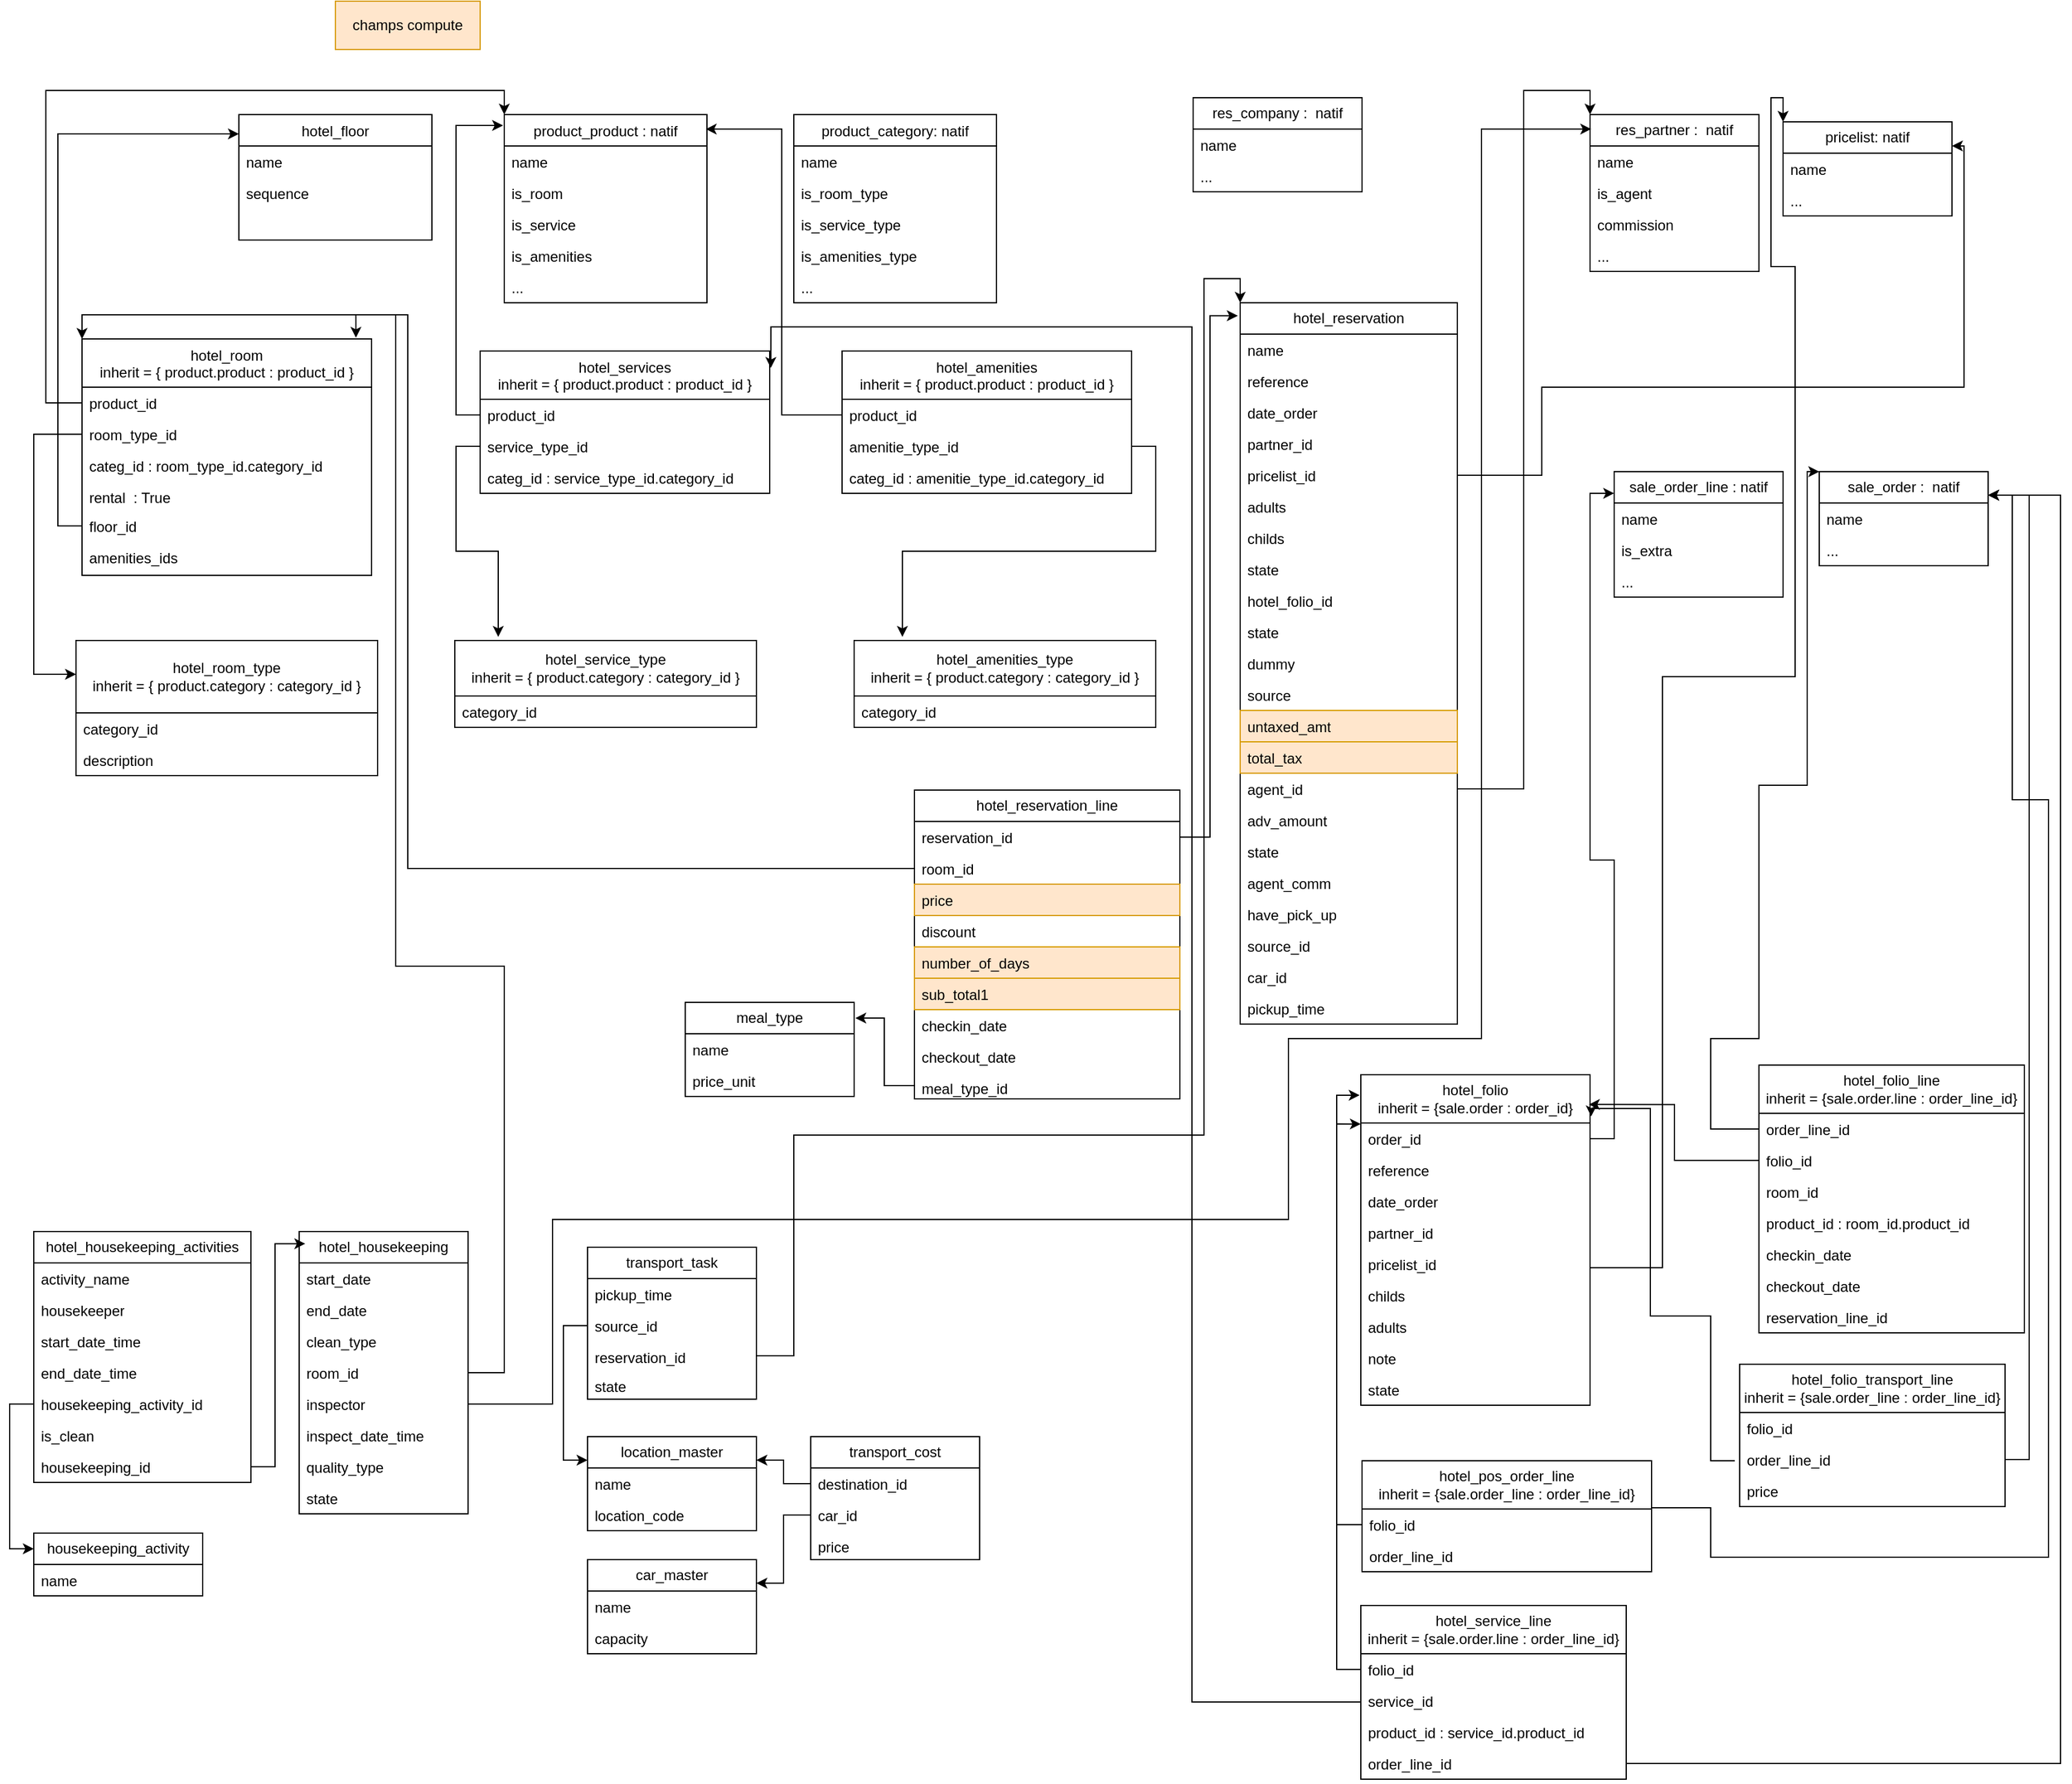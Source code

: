 <mxfile version="24.9.1">
  <diagram id="C5RBs43oDa-KdzZeNtuy" name="Page-1">
    <mxGraphModel dx="2187" dy="793" grid="1" gridSize="10" guides="1" tooltips="1" connect="1" arrows="1" fold="1" page="1" pageScale="1" pageWidth="827" pageHeight="1169" math="0" shadow="0">
      <root>
        <mxCell id="WIyWlLk6GJQsqaUBKTNV-0" />
        <mxCell id="WIyWlLk6GJQsqaUBKTNV-1" parent="WIyWlLk6GJQsqaUBKTNV-0" />
        <mxCell id="zkfFHV4jXpPFQw0GAbJ--0" value="hotel_floor" style="swimlane;fontStyle=0;align=center;verticalAlign=top;childLayout=stackLayout;horizontal=1;startSize=26;horizontalStack=0;resizeParent=1;resizeLast=0;collapsible=1;marginBottom=0;rounded=0;shadow=0;strokeWidth=1;" parent="WIyWlLk6GJQsqaUBKTNV-1" vertex="1">
          <mxGeometry x="190" y="104" width="160" height="104" as="geometry">
            <mxRectangle x="220" y="120" width="160" height="26" as="alternateBounds" />
          </mxGeometry>
        </mxCell>
        <mxCell id="zkfFHV4jXpPFQw0GAbJ--1" value="name" style="text;align=left;verticalAlign=top;spacingLeft=4;spacingRight=4;overflow=hidden;rotatable=0;points=[[0,0.5],[1,0.5]];portConstraint=eastwest;" parent="zkfFHV4jXpPFQw0GAbJ--0" vertex="1">
          <mxGeometry y="26" width="160" height="26" as="geometry" />
        </mxCell>
        <mxCell id="zkfFHV4jXpPFQw0GAbJ--2" value="sequence" style="text;align=left;verticalAlign=top;spacingLeft=4;spacingRight=4;overflow=hidden;rotatable=0;points=[[0,0.5],[1,0.5]];portConstraint=eastwest;rounded=0;shadow=0;html=0;" parent="zkfFHV4jXpPFQw0GAbJ--0" vertex="1">
          <mxGeometry y="52" width="160" height="26" as="geometry" />
        </mxCell>
        <mxCell id="zkfFHV4jXpPFQw0GAbJ--17" value="product_product : natif" style="swimlane;fontStyle=0;align=center;verticalAlign=top;childLayout=stackLayout;horizontal=1;startSize=26;horizontalStack=0;resizeParent=1;resizeLast=0;collapsible=1;marginBottom=0;rounded=0;shadow=0;strokeWidth=1;" parent="WIyWlLk6GJQsqaUBKTNV-1" vertex="1">
          <mxGeometry x="410" y="104" width="168" height="156" as="geometry">
            <mxRectangle x="500" y="120" width="160" height="26" as="alternateBounds" />
          </mxGeometry>
        </mxCell>
        <mxCell id="zkfFHV4jXpPFQw0GAbJ--19" value="name" style="text;align=left;verticalAlign=top;spacingLeft=4;spacingRight=4;overflow=hidden;rotatable=0;points=[[0,0.5],[1,0.5]];portConstraint=eastwest;rounded=0;shadow=0;html=0;" parent="zkfFHV4jXpPFQw0GAbJ--17" vertex="1">
          <mxGeometry y="26" width="168" height="26" as="geometry" />
        </mxCell>
        <mxCell id="EA4_dGLOAJ5GfH2h5GB5-25" value="is_room" style="text;align=left;verticalAlign=top;spacingLeft=4;spacingRight=4;overflow=hidden;rotatable=0;points=[[0,0.5],[1,0.5]];portConstraint=eastwest;rounded=0;shadow=0;html=0;" parent="zkfFHV4jXpPFQw0GAbJ--17" vertex="1">
          <mxGeometry y="52" width="168" height="26" as="geometry" />
        </mxCell>
        <mxCell id="EA4_dGLOAJ5GfH2h5GB5-26" value="is_service" style="text;align=left;verticalAlign=top;spacingLeft=4;spacingRight=4;overflow=hidden;rotatable=0;points=[[0,0.5],[1,0.5]];portConstraint=eastwest;rounded=0;shadow=0;html=0;" parent="zkfFHV4jXpPFQw0GAbJ--17" vertex="1">
          <mxGeometry y="78" width="168" height="26" as="geometry" />
        </mxCell>
        <mxCell id="EA4_dGLOAJ5GfH2h5GB5-164" value="is_amenities" style="text;align=left;verticalAlign=top;spacingLeft=4;spacingRight=4;overflow=hidden;rotatable=0;points=[[0,0.5],[1,0.5]];portConstraint=eastwest;rounded=0;shadow=0;html=0;" parent="zkfFHV4jXpPFQw0GAbJ--17" vertex="1">
          <mxGeometry y="104" width="168" height="26" as="geometry" />
        </mxCell>
        <mxCell id="vTVSx52YXHkKpOMaiZz1-7" value="..." style="text;align=left;verticalAlign=top;spacingLeft=4;spacingRight=4;overflow=hidden;rotatable=0;points=[[0,0.5],[1,0.5]];portConstraint=eastwest;rounded=0;shadow=0;html=0;" parent="zkfFHV4jXpPFQw0GAbJ--17" vertex="1">
          <mxGeometry y="130" width="168" height="26" as="geometry" />
        </mxCell>
        <mxCell id="vTVSx52YXHkKpOMaiZz1-3" value="product_category: natif" style="swimlane;fontStyle=0;align=center;verticalAlign=top;childLayout=stackLayout;horizontal=1;startSize=26;horizontalStack=0;resizeParent=1;resizeLast=0;collapsible=1;marginBottom=0;rounded=0;shadow=0;strokeWidth=1;" parent="WIyWlLk6GJQsqaUBKTNV-1" vertex="1">
          <mxGeometry x="650" y="104" width="168" height="156" as="geometry">
            <mxRectangle x="550" y="140" width="160" height="26" as="alternateBounds" />
          </mxGeometry>
        </mxCell>
        <mxCell id="vTVSx52YXHkKpOMaiZz1-4" value="name" style="text;align=left;verticalAlign=top;spacingLeft=4;spacingRight=4;overflow=hidden;rotatable=0;points=[[0,0.5],[1,0.5]];portConstraint=eastwest;rounded=0;shadow=0;html=0;" parent="vTVSx52YXHkKpOMaiZz1-3" vertex="1">
          <mxGeometry y="26" width="168" height="26" as="geometry" />
        </mxCell>
        <mxCell id="EA4_dGLOAJ5GfH2h5GB5-20" value="is_room_type" style="text;align=left;verticalAlign=top;spacingLeft=4;spacingRight=4;overflow=hidden;rotatable=0;points=[[0,0.5],[1,0.5]];portConstraint=eastwest;rounded=0;shadow=0;html=0;" parent="vTVSx52YXHkKpOMaiZz1-3" vertex="1">
          <mxGeometry y="52" width="168" height="26" as="geometry" />
        </mxCell>
        <mxCell id="EA4_dGLOAJ5GfH2h5GB5-21" value="is_service_type" style="text;align=left;verticalAlign=top;spacingLeft=4;spacingRight=4;overflow=hidden;rotatable=0;points=[[0,0.5],[1,0.5]];portConstraint=eastwest;rounded=0;shadow=0;html=0;" parent="vTVSx52YXHkKpOMaiZz1-3" vertex="1">
          <mxGeometry y="78" width="168" height="26" as="geometry" />
        </mxCell>
        <mxCell id="EA4_dGLOAJ5GfH2h5GB5-163" value="is_amenities_type" style="text;align=left;verticalAlign=top;spacingLeft=4;spacingRight=4;overflow=hidden;rotatable=0;points=[[0,0.5],[1,0.5]];portConstraint=eastwest;rounded=0;shadow=0;html=0;" parent="vTVSx52YXHkKpOMaiZz1-3" vertex="1">
          <mxGeometry y="104" width="168" height="26" as="geometry" />
        </mxCell>
        <mxCell id="vTVSx52YXHkKpOMaiZz1-8" value="..." style="text;align=left;verticalAlign=top;spacingLeft=4;spacingRight=4;overflow=hidden;rotatable=0;points=[[0,0.5],[1,0.5]];portConstraint=eastwest;rounded=0;shadow=0;html=0;" parent="vTVSx52YXHkKpOMaiZz1-3" vertex="1">
          <mxGeometry y="130" width="168" height="26" as="geometry" />
        </mxCell>
        <mxCell id="vTVSx52YXHkKpOMaiZz1-9" value="hotel_room&#xa;inherit = { product.product : product_id }" style="swimlane;fontStyle=0;align=center;verticalAlign=top;childLayout=stackLayout;horizontal=1;startSize=40;horizontalStack=0;resizeParent=1;resizeLast=0;collapsible=1;marginBottom=0;rounded=0;shadow=0;strokeWidth=1;" parent="WIyWlLk6GJQsqaUBKTNV-1" vertex="1">
          <mxGeometry x="60" y="290" width="240" height="196" as="geometry">
            <mxRectangle x="220" y="120" width="160" height="26" as="alternateBounds" />
          </mxGeometry>
        </mxCell>
        <mxCell id="vTVSx52YXHkKpOMaiZz1-11" value="product_id" style="text;align=left;verticalAlign=top;spacingLeft=4;spacingRight=4;overflow=hidden;rotatable=0;points=[[0,0.5],[1,0.5]];portConstraint=eastwest;rounded=0;shadow=0;html=0;" parent="vTVSx52YXHkKpOMaiZz1-9" vertex="1">
          <mxGeometry y="40" width="240" height="26" as="geometry" />
        </mxCell>
        <mxCell id="EA4_dGLOAJ5GfH2h5GB5-22" value="room_type_id" style="text;align=left;verticalAlign=top;spacingLeft=4;spacingRight=4;overflow=hidden;rotatable=0;points=[[0,0.5],[1,0.5]];portConstraint=eastwest;rounded=0;shadow=0;html=0;" parent="vTVSx52YXHkKpOMaiZz1-9" vertex="1">
          <mxGeometry y="66" width="240" height="26" as="geometry" />
        </mxCell>
        <mxCell id="EA4_dGLOAJ5GfH2h5GB5-38" value="categ_id : room_type_id.category_id" style="text;align=left;verticalAlign=top;spacingLeft=4;spacingRight=4;overflow=hidden;rotatable=0;points=[[0,0.5],[1,0.5]];portConstraint=eastwest;rounded=0;shadow=0;html=0;" parent="vTVSx52YXHkKpOMaiZz1-9" vertex="1">
          <mxGeometry y="92" width="240" height="26" as="geometry" />
        </mxCell>
        <mxCell id="vTVSx52YXHkKpOMaiZz1-13" value="rental  : True" style="text;align=left;verticalAlign=top;spacingLeft=4;spacingRight=4;overflow=hidden;rotatable=0;points=[[0,0.5],[1,0.5]];portConstraint=eastwest;rounded=0;shadow=0;html=0;" parent="vTVSx52YXHkKpOMaiZz1-9" vertex="1">
          <mxGeometry y="118" width="240" height="24" as="geometry" />
        </mxCell>
        <mxCell id="vTVSx52YXHkKpOMaiZz1-17" value="floor_id" style="text;align=left;verticalAlign=top;spacingLeft=4;spacingRight=4;overflow=hidden;rotatable=0;points=[[0,0.5],[1,0.5]];portConstraint=eastwest;rounded=0;shadow=0;html=0;" parent="vTVSx52YXHkKpOMaiZz1-9" vertex="1">
          <mxGeometry y="142" width="240" height="26" as="geometry" />
        </mxCell>
        <mxCell id="EA4_dGLOAJ5GfH2h5GB5-39" value="amenities_ids" style="text;align=left;verticalAlign=top;spacingLeft=4;spacingRight=4;overflow=hidden;rotatable=0;points=[[0,0.5],[1,0.5]];portConstraint=eastwest;rounded=0;shadow=0;html=0;" parent="vTVSx52YXHkKpOMaiZz1-9" vertex="1">
          <mxGeometry y="168" width="240" height="26" as="geometry" />
        </mxCell>
        <mxCell id="EA4_dGLOAJ5GfH2h5GB5-8" value="hotel_room_type&lt;div&gt;inherit = { product.category : category_id }&lt;/div&gt;" style="swimlane;fontStyle=0;childLayout=stackLayout;horizontal=1;startSize=60;fillColor=none;horizontalStack=0;resizeParent=1;resizeParentMax=0;resizeLast=0;collapsible=1;marginBottom=0;whiteSpace=wrap;html=1;" parent="WIyWlLk6GJQsqaUBKTNV-1" vertex="1">
          <mxGeometry x="55" y="540" width="250" height="112" as="geometry" />
        </mxCell>
        <mxCell id="EA4_dGLOAJ5GfH2h5GB5-10" value="category_id" style="text;strokeColor=none;fillColor=none;align=left;verticalAlign=top;spacingLeft=4;spacingRight=4;overflow=hidden;rotatable=0;points=[[0,0.5],[1,0.5]];portConstraint=eastwest;whiteSpace=wrap;html=1;" parent="EA4_dGLOAJ5GfH2h5GB5-8" vertex="1">
          <mxGeometry y="60" width="250" height="26" as="geometry" />
        </mxCell>
        <mxCell id="EA4_dGLOAJ5GfH2h5GB5-11" value="description" style="text;strokeColor=none;fillColor=none;align=left;verticalAlign=top;spacingLeft=4;spacingRight=4;overflow=hidden;rotatable=0;points=[[0,0.5],[1,0.5]];portConstraint=eastwest;whiteSpace=wrap;html=1;" parent="EA4_dGLOAJ5GfH2h5GB5-8" vertex="1">
          <mxGeometry y="86" width="250" height="26" as="geometry" />
        </mxCell>
        <mxCell id="EA4_dGLOAJ5GfH2h5GB5-12" value="hotel_services&#xa;inherit = { product.product : product_id }" style="swimlane;fontStyle=0;align=center;verticalAlign=top;childLayout=stackLayout;horizontal=1;startSize=40;horizontalStack=0;resizeParent=1;resizeLast=0;collapsible=1;marginBottom=0;rounded=0;shadow=0;strokeWidth=1;" parent="WIyWlLk6GJQsqaUBKTNV-1" vertex="1">
          <mxGeometry x="390" y="300" width="240" height="118" as="geometry">
            <mxRectangle x="220" y="120" width="160" height="26" as="alternateBounds" />
          </mxGeometry>
        </mxCell>
        <mxCell id="EA4_dGLOAJ5GfH2h5GB5-13" value="product_id" style="text;align=left;verticalAlign=top;spacingLeft=4;spacingRight=4;overflow=hidden;rotatable=0;points=[[0,0.5],[1,0.5]];portConstraint=eastwest;rounded=0;shadow=0;html=0;" parent="EA4_dGLOAJ5GfH2h5GB5-12" vertex="1">
          <mxGeometry y="40" width="240" height="26" as="geometry" />
        </mxCell>
        <mxCell id="EA4_dGLOAJ5GfH2h5GB5-23" value="service_type_id" style="text;align=left;verticalAlign=top;spacingLeft=4;spacingRight=4;overflow=hidden;rotatable=0;points=[[0,0.5],[1,0.5]];portConstraint=eastwest;rounded=0;shadow=0;html=0;" parent="EA4_dGLOAJ5GfH2h5GB5-12" vertex="1">
          <mxGeometry y="66" width="240" height="26" as="geometry" />
        </mxCell>
        <mxCell id="EA4_dGLOAJ5GfH2h5GB5-24" value="categ_id : service_type_id.category_id" style="text;align=left;verticalAlign=top;spacingLeft=4;spacingRight=4;overflow=hidden;rotatable=0;points=[[0,0.5],[1,0.5]];portConstraint=eastwest;rounded=0;shadow=0;html=0;" parent="EA4_dGLOAJ5GfH2h5GB5-12" vertex="1">
          <mxGeometry y="92" width="240" height="26" as="geometry" />
        </mxCell>
        <mxCell id="EA4_dGLOAJ5GfH2h5GB5-17" value="hotel_service_type&lt;div&gt;inherit =&amp;nbsp;&lt;span style=&quot;background-color: initial;&quot;&gt;{ product.category : category_id }&lt;/span&gt;&lt;br&gt;&lt;/div&gt;" style="swimlane;fontStyle=0;childLayout=stackLayout;horizontal=1;startSize=46;fillColor=none;horizontalStack=0;resizeParent=1;resizeParentMax=0;resizeLast=0;collapsible=1;marginBottom=0;whiteSpace=wrap;html=1;" parent="WIyWlLk6GJQsqaUBKTNV-1" vertex="1">
          <mxGeometry x="369" y="540" width="250" height="72" as="geometry" />
        </mxCell>
        <mxCell id="EA4_dGLOAJ5GfH2h5GB5-18" value="category_id" style="text;strokeColor=none;fillColor=none;align=left;verticalAlign=top;spacingLeft=4;spacingRight=4;overflow=hidden;rotatable=0;points=[[0,0.5],[1,0.5]];portConstraint=eastwest;whiteSpace=wrap;html=1;" parent="EA4_dGLOAJ5GfH2h5GB5-17" vertex="1">
          <mxGeometry y="46" width="250" height="26" as="geometry" />
        </mxCell>
        <mxCell id="EA4_dGLOAJ5GfH2h5GB5-32" value="hotel_amenities_type&lt;div&gt;inherit =&amp;nbsp;&lt;span style=&quot;background-color: initial;&quot;&gt;{ product.category : category_id }&lt;/span&gt;&lt;br&gt;&lt;/div&gt;" style="swimlane;fontStyle=0;childLayout=stackLayout;horizontal=1;startSize=46;fillColor=none;horizontalStack=0;resizeParent=1;resizeParentMax=0;resizeLast=0;collapsible=1;marginBottom=0;whiteSpace=wrap;html=1;" parent="WIyWlLk6GJQsqaUBKTNV-1" vertex="1">
          <mxGeometry x="700" y="540" width="250" height="72" as="geometry" />
        </mxCell>
        <mxCell id="EA4_dGLOAJ5GfH2h5GB5-33" value="category_id" style="text;strokeColor=none;fillColor=none;align=left;verticalAlign=top;spacingLeft=4;spacingRight=4;overflow=hidden;rotatable=0;points=[[0,0.5],[1,0.5]];portConstraint=eastwest;whiteSpace=wrap;html=1;" parent="EA4_dGLOAJ5GfH2h5GB5-32" vertex="1">
          <mxGeometry y="46" width="250" height="26" as="geometry" />
        </mxCell>
        <mxCell id="EA4_dGLOAJ5GfH2h5GB5-34" value="hotel_amenities&#xa;inherit = { product.product : product_id }" style="swimlane;fontStyle=0;align=center;verticalAlign=top;childLayout=stackLayout;horizontal=1;startSize=40;horizontalStack=0;resizeParent=1;resizeLast=0;collapsible=1;marginBottom=0;rounded=0;shadow=0;strokeWidth=1;" parent="WIyWlLk6GJQsqaUBKTNV-1" vertex="1">
          <mxGeometry x="690" y="300" width="240" height="118" as="geometry">
            <mxRectangle x="220" y="120" width="160" height="26" as="alternateBounds" />
          </mxGeometry>
        </mxCell>
        <mxCell id="EA4_dGLOAJ5GfH2h5GB5-35" value="product_id" style="text;align=left;verticalAlign=top;spacingLeft=4;spacingRight=4;overflow=hidden;rotatable=0;points=[[0,0.5],[1,0.5]];portConstraint=eastwest;rounded=0;shadow=0;html=0;" parent="EA4_dGLOAJ5GfH2h5GB5-34" vertex="1">
          <mxGeometry y="40" width="240" height="26" as="geometry" />
        </mxCell>
        <mxCell id="EA4_dGLOAJ5GfH2h5GB5-36" value="amenitie_type_id" style="text;align=left;verticalAlign=top;spacingLeft=4;spacingRight=4;overflow=hidden;rotatable=0;points=[[0,0.5],[1,0.5]];portConstraint=eastwest;rounded=0;shadow=0;html=0;fontStyle=0" parent="EA4_dGLOAJ5GfH2h5GB5-34" vertex="1">
          <mxGeometry y="66" width="240" height="26" as="geometry" />
        </mxCell>
        <mxCell id="EA4_dGLOAJ5GfH2h5GB5-37" value="categ_id : amenitie_type_id.category_id" style="text;align=left;verticalAlign=top;spacingLeft=4;spacingRight=4;overflow=hidden;rotatable=0;points=[[0,0.5],[1,0.5]];portConstraint=eastwest;rounded=0;shadow=0;html=0;" parent="EA4_dGLOAJ5GfH2h5GB5-34" vertex="1">
          <mxGeometry y="92" width="240" height="26" as="geometry" />
        </mxCell>
        <mxCell id="EA4_dGLOAJ5GfH2h5GB5-40" value="hotel_folio&lt;div&gt;inherit = {sale.order : order_id}&lt;/div&gt;" style="swimlane;fontStyle=0;childLayout=stackLayout;horizontal=1;startSize=40;fillColor=none;horizontalStack=0;resizeParent=1;resizeParentMax=0;resizeLast=0;collapsible=1;marginBottom=0;whiteSpace=wrap;html=1;" parent="WIyWlLk6GJQsqaUBKTNV-1" vertex="1">
          <mxGeometry x="1120" y="900" width="190" height="274" as="geometry" />
        </mxCell>
        <mxCell id="EA4_dGLOAJ5GfH2h5GB5-41" value="order_id" style="text;strokeColor=none;fillColor=none;align=left;verticalAlign=top;spacingLeft=4;spacingRight=4;overflow=hidden;rotatable=0;points=[[0,0.5],[1,0.5]];portConstraint=eastwest;whiteSpace=wrap;html=1;" parent="EA4_dGLOAJ5GfH2h5GB5-40" vertex="1">
          <mxGeometry y="40" width="190" height="26" as="geometry" />
        </mxCell>
        <mxCell id="EA4_dGLOAJ5GfH2h5GB5-211" value="reference" style="text;strokeColor=none;fillColor=none;align=left;verticalAlign=top;spacingLeft=4;spacingRight=4;overflow=hidden;rotatable=0;points=[[0,0.5],[1,0.5]];portConstraint=eastwest;whiteSpace=wrap;html=1;" parent="EA4_dGLOAJ5GfH2h5GB5-40" vertex="1">
          <mxGeometry y="66" width="190" height="26" as="geometry" />
        </mxCell>
        <mxCell id="EA4_dGLOAJ5GfH2h5GB5-212" value="date_order" style="text;strokeColor=none;fillColor=none;align=left;verticalAlign=top;spacingLeft=4;spacingRight=4;overflow=hidden;rotatable=0;points=[[0,0.5],[1,0.5]];portConstraint=eastwest;whiteSpace=wrap;html=1;" parent="EA4_dGLOAJ5GfH2h5GB5-40" vertex="1">
          <mxGeometry y="92" width="190" height="26" as="geometry" />
        </mxCell>
        <mxCell id="EA4_dGLOAJ5GfH2h5GB5-213" value="partner_id" style="text;strokeColor=none;fillColor=none;align=left;verticalAlign=top;spacingLeft=4;spacingRight=4;overflow=hidden;rotatable=0;points=[[0,0.5],[1,0.5]];portConstraint=eastwest;whiteSpace=wrap;html=1;" parent="EA4_dGLOAJ5GfH2h5GB5-40" vertex="1">
          <mxGeometry y="118" width="190" height="26" as="geometry" />
        </mxCell>
        <mxCell id="EA4_dGLOAJ5GfH2h5GB5-214" value="pricelist_id" style="text;strokeColor=none;fillColor=none;align=left;verticalAlign=top;spacingLeft=4;spacingRight=4;overflow=hidden;rotatable=0;points=[[0,0.5],[1,0.5]];portConstraint=eastwest;whiteSpace=wrap;html=1;" parent="EA4_dGLOAJ5GfH2h5GB5-40" vertex="1">
          <mxGeometry y="144" width="190" height="26" as="geometry" />
        </mxCell>
        <mxCell id="EA4_dGLOAJ5GfH2h5GB5-216" value="childs" style="text;strokeColor=none;fillColor=none;align=left;verticalAlign=top;spacingLeft=4;spacingRight=4;overflow=hidden;rotatable=0;points=[[0,0.5],[1,0.5]];portConstraint=eastwest;whiteSpace=wrap;html=1;" parent="EA4_dGLOAJ5GfH2h5GB5-40" vertex="1">
          <mxGeometry y="170" width="190" height="26" as="geometry" />
        </mxCell>
        <mxCell id="EA4_dGLOAJ5GfH2h5GB5-215" value="adults" style="text;strokeColor=none;fillColor=none;align=left;verticalAlign=top;spacingLeft=4;spacingRight=4;overflow=hidden;rotatable=0;points=[[0,0.5],[1,0.5]];portConstraint=eastwest;whiteSpace=wrap;html=1;" parent="EA4_dGLOAJ5GfH2h5GB5-40" vertex="1">
          <mxGeometry y="196" width="190" height="26" as="geometry" />
        </mxCell>
        <mxCell id="EA4_dGLOAJ5GfH2h5GB5-43" value="note" style="text;strokeColor=none;fillColor=none;align=left;verticalAlign=top;spacingLeft=4;spacingRight=4;overflow=hidden;rotatable=0;points=[[0,0.5],[1,0.5]];portConstraint=eastwest;whiteSpace=wrap;html=1;" parent="EA4_dGLOAJ5GfH2h5GB5-40" vertex="1">
          <mxGeometry y="222" width="190" height="26" as="geometry" />
        </mxCell>
        <mxCell id="EA4_dGLOAJ5GfH2h5GB5-105" value="state" style="text;strokeColor=none;fillColor=none;align=left;verticalAlign=top;spacingLeft=4;spacingRight=4;overflow=hidden;rotatable=0;points=[[0,0.5],[1,0.5]];portConstraint=eastwest;whiteSpace=wrap;html=1;" parent="EA4_dGLOAJ5GfH2h5GB5-40" vertex="1">
          <mxGeometry y="248" width="190" height="26" as="geometry" />
        </mxCell>
        <mxCell id="EA4_dGLOAJ5GfH2h5GB5-46" value="sale_order :&amp;nbsp; natif" style="swimlane;fontStyle=0;childLayout=stackLayout;horizontal=1;startSize=26;fillColor=none;horizontalStack=0;resizeParent=1;resizeParentMax=0;resizeLast=0;collapsible=1;marginBottom=0;whiteSpace=wrap;html=1;" parent="WIyWlLk6GJQsqaUBKTNV-1" vertex="1">
          <mxGeometry x="1500" y="400" width="140" height="78" as="geometry" />
        </mxCell>
        <mxCell id="EA4_dGLOAJ5GfH2h5GB5-47" value="name" style="text;strokeColor=none;fillColor=none;align=left;verticalAlign=top;spacingLeft=4;spacingRight=4;overflow=hidden;rotatable=0;points=[[0,0.5],[1,0.5]];portConstraint=eastwest;whiteSpace=wrap;html=1;" parent="EA4_dGLOAJ5GfH2h5GB5-46" vertex="1">
          <mxGeometry y="26" width="140" height="26" as="geometry" />
        </mxCell>
        <mxCell id="EA4_dGLOAJ5GfH2h5GB5-48" value="..." style="text;strokeColor=none;fillColor=none;align=left;verticalAlign=top;spacingLeft=4;spacingRight=4;overflow=hidden;rotatable=0;points=[[0,0.5],[1,0.5]];portConstraint=eastwest;whiteSpace=wrap;html=1;" parent="EA4_dGLOAJ5GfH2h5GB5-46" vertex="1">
          <mxGeometry y="52" width="140" height="26" as="geometry" />
        </mxCell>
        <mxCell id="EA4_dGLOAJ5GfH2h5GB5-50" value="sale_order_line : natif" style="swimlane;fontStyle=0;childLayout=stackLayout;horizontal=1;startSize=26;fillColor=none;horizontalStack=0;resizeParent=1;resizeParentMax=0;resizeLast=0;collapsible=1;marginBottom=0;whiteSpace=wrap;html=1;" parent="WIyWlLk6GJQsqaUBKTNV-1" vertex="1">
          <mxGeometry x="1330" y="400" width="140" height="104" as="geometry" />
        </mxCell>
        <mxCell id="EA4_dGLOAJ5GfH2h5GB5-51" value="name" style="text;strokeColor=none;fillColor=none;align=left;verticalAlign=top;spacingLeft=4;spacingRight=4;overflow=hidden;rotatable=0;points=[[0,0.5],[1,0.5]];portConstraint=eastwest;whiteSpace=wrap;html=1;" parent="EA4_dGLOAJ5GfH2h5GB5-50" vertex="1">
          <mxGeometry y="26" width="140" height="26" as="geometry" />
        </mxCell>
        <mxCell id="EA4_dGLOAJ5GfH2h5GB5-52" value="is_extra" style="text;strokeColor=none;fillColor=none;align=left;verticalAlign=top;spacingLeft=4;spacingRight=4;overflow=hidden;rotatable=0;points=[[0,0.5],[1,0.5]];portConstraint=eastwest;whiteSpace=wrap;html=1;" parent="EA4_dGLOAJ5GfH2h5GB5-50" vertex="1">
          <mxGeometry y="52" width="140" height="26" as="geometry" />
        </mxCell>
        <mxCell id="EA4_dGLOAJ5GfH2h5GB5-134" value="..." style="text;strokeColor=none;fillColor=none;align=left;verticalAlign=top;spacingLeft=4;spacingRight=4;overflow=hidden;rotatable=0;points=[[0,0.5],[1,0.5]];portConstraint=eastwest;whiteSpace=wrap;html=1;" parent="EA4_dGLOAJ5GfH2h5GB5-50" vertex="1">
          <mxGeometry y="78" width="140" height="26" as="geometry" />
        </mxCell>
        <mxCell id="EA4_dGLOAJ5GfH2h5GB5-53" value="hotel_folio_line&lt;div&gt;inherit =&amp;nbsp;&lt;span style=&quot;background-color: initial;&quot;&gt;{sale.order.line : order_line_id}&lt;/span&gt;&lt;br&gt;&lt;/div&gt;" style="swimlane;fontStyle=0;childLayout=stackLayout;horizontal=1;startSize=40;fillColor=none;horizontalStack=0;resizeParent=1;resizeParentMax=0;resizeLast=0;collapsible=1;marginBottom=0;whiteSpace=wrap;html=1;" parent="WIyWlLk6GJQsqaUBKTNV-1" vertex="1">
          <mxGeometry x="1450" y="892" width="220" height="222" as="geometry" />
        </mxCell>
        <mxCell id="EA4_dGLOAJ5GfH2h5GB5-140" value="order_line_id" style="text;strokeColor=none;fillColor=none;align=left;verticalAlign=top;spacingLeft=4;spacingRight=4;overflow=hidden;rotatable=0;points=[[0,0.5],[1,0.5]];portConstraint=eastwest;whiteSpace=wrap;html=1;" parent="EA4_dGLOAJ5GfH2h5GB5-53" vertex="1">
          <mxGeometry y="40" width="220" height="26" as="geometry" />
        </mxCell>
        <mxCell id="EA4_dGLOAJ5GfH2h5GB5-54" value="folio_id" style="text;strokeColor=none;fillColor=none;align=left;verticalAlign=top;spacingLeft=4;spacingRight=4;overflow=hidden;rotatable=0;points=[[0,0.5],[1,0.5]];portConstraint=eastwest;whiteSpace=wrap;html=1;" parent="EA4_dGLOAJ5GfH2h5GB5-53" vertex="1">
          <mxGeometry y="66" width="220" height="26" as="geometry" />
        </mxCell>
        <mxCell id="EA4_dGLOAJ5GfH2h5GB5-55" value="room_id" style="text;strokeColor=none;fillColor=none;align=left;verticalAlign=top;spacingLeft=4;spacingRight=4;overflow=hidden;rotatable=0;points=[[0,0.5],[1,0.5]];portConstraint=eastwest;whiteSpace=wrap;html=1;" parent="EA4_dGLOAJ5GfH2h5GB5-53" vertex="1">
          <mxGeometry y="92" width="220" height="26" as="geometry" />
        </mxCell>
        <mxCell id="EA4_dGLOAJ5GfH2h5GB5-58" value="product_id : room_id.product_id" style="text;strokeColor=none;fillColor=none;align=left;verticalAlign=top;spacingLeft=4;spacingRight=4;overflow=hidden;rotatable=0;points=[[0,0.5],[1,0.5]];portConstraint=eastwest;whiteSpace=wrap;html=1;" parent="EA4_dGLOAJ5GfH2h5GB5-53" vertex="1">
          <mxGeometry y="118" width="220" height="26" as="geometry" />
        </mxCell>
        <mxCell id="EA4_dGLOAJ5GfH2h5GB5-56" value="checkin_date" style="text;strokeColor=none;fillColor=none;align=left;verticalAlign=top;spacingLeft=4;spacingRight=4;overflow=hidden;rotatable=0;points=[[0,0.5],[1,0.5]];portConstraint=eastwest;whiteSpace=wrap;html=1;" parent="EA4_dGLOAJ5GfH2h5GB5-53" vertex="1">
          <mxGeometry y="144" width="220" height="26" as="geometry" />
        </mxCell>
        <mxCell id="EA4_dGLOAJ5GfH2h5GB5-59" value="checkout_date" style="text;strokeColor=none;fillColor=none;align=left;verticalAlign=top;spacingLeft=4;spacingRight=4;overflow=hidden;rotatable=0;points=[[0,0.5],[1,0.5]];portConstraint=eastwest;whiteSpace=wrap;html=1;" parent="EA4_dGLOAJ5GfH2h5GB5-53" vertex="1">
          <mxGeometry y="170" width="220" height="26" as="geometry" />
        </mxCell>
        <mxCell id="EA4_dGLOAJ5GfH2h5GB5-106" value="reservation_line_id" style="text;strokeColor=none;fillColor=none;align=left;verticalAlign=top;spacingLeft=4;spacingRight=4;overflow=hidden;rotatable=0;points=[[0,0.5],[1,0.5]];portConstraint=eastwest;whiteSpace=wrap;html=1;" parent="EA4_dGLOAJ5GfH2h5GB5-53" vertex="1">
          <mxGeometry y="196" width="220" height="26" as="geometry" />
        </mxCell>
        <mxCell id="EA4_dGLOAJ5GfH2h5GB5-60" value="hotel_service_line&lt;div&gt;inherit =&amp;nbsp;&lt;span style=&quot;background-color: initial;&quot;&gt;{sale.order.line : order_line_id}&lt;/span&gt;&lt;br&gt;&lt;/div&gt;" style="swimlane;fontStyle=0;childLayout=stackLayout;horizontal=1;startSize=40;fillColor=none;horizontalStack=0;resizeParent=1;resizeParentMax=0;resizeLast=0;collapsible=1;marginBottom=0;whiteSpace=wrap;html=1;" parent="WIyWlLk6GJQsqaUBKTNV-1" vertex="1">
          <mxGeometry x="1120" y="1340" width="220" height="144" as="geometry" />
        </mxCell>
        <mxCell id="EA4_dGLOAJ5GfH2h5GB5-61" value="folio_id" style="text;strokeColor=none;fillColor=none;align=left;verticalAlign=top;spacingLeft=4;spacingRight=4;overflow=hidden;rotatable=0;points=[[0,0.5],[1,0.5]];portConstraint=eastwest;whiteSpace=wrap;html=1;" parent="EA4_dGLOAJ5GfH2h5GB5-60" vertex="1">
          <mxGeometry y="40" width="220" height="26" as="geometry" />
        </mxCell>
        <mxCell id="EA4_dGLOAJ5GfH2h5GB5-62" value="service_id" style="text;strokeColor=none;fillColor=none;align=left;verticalAlign=top;spacingLeft=4;spacingRight=4;overflow=hidden;rotatable=0;points=[[0,0.5],[1,0.5]];portConstraint=eastwest;whiteSpace=wrap;html=1;" parent="EA4_dGLOAJ5GfH2h5GB5-60" vertex="1">
          <mxGeometry y="66" width="220" height="26" as="geometry" />
        </mxCell>
        <mxCell id="EA4_dGLOAJ5GfH2h5GB5-63" value="product_id : service_id.product_id" style="text;strokeColor=none;fillColor=none;align=left;verticalAlign=top;spacingLeft=4;spacingRight=4;overflow=hidden;rotatable=0;points=[[0,0.5],[1,0.5]];portConstraint=eastwest;whiteSpace=wrap;html=1;" parent="EA4_dGLOAJ5GfH2h5GB5-60" vertex="1">
          <mxGeometry y="92" width="220" height="26" as="geometry" />
        </mxCell>
        <mxCell id="EA4_dGLOAJ5GfH2h5GB5-141" value="order_line_id" style="text;strokeColor=none;fillColor=none;align=left;verticalAlign=top;spacingLeft=4;spacingRight=4;overflow=hidden;rotatable=0;points=[[0,0.5],[1,0.5]];portConstraint=eastwest;whiteSpace=wrap;html=1;" parent="EA4_dGLOAJ5GfH2h5GB5-60" vertex="1">
          <mxGeometry y="118" width="220" height="26" as="geometry" />
        </mxCell>
        <mxCell id="EA4_dGLOAJ5GfH2h5GB5-66" value="hotel_reservation" style="swimlane;fontStyle=0;childLayout=stackLayout;horizontal=1;startSize=26;fillColor=none;horizontalStack=0;resizeParent=1;resizeParentMax=0;resizeLast=0;collapsible=1;marginBottom=0;whiteSpace=wrap;html=1;" parent="WIyWlLk6GJQsqaUBKTNV-1" vertex="1">
          <mxGeometry x="1020" y="260" width="180" height="598" as="geometry" />
        </mxCell>
        <mxCell id="EA4_dGLOAJ5GfH2h5GB5-67" value="name" style="text;strokeColor=none;fillColor=none;align=left;verticalAlign=top;spacingLeft=4;spacingRight=4;overflow=hidden;rotatable=0;points=[[0,0.5],[1,0.5]];portConstraint=eastwest;whiteSpace=wrap;html=1;" parent="EA4_dGLOAJ5GfH2h5GB5-66" vertex="1">
          <mxGeometry y="26" width="180" height="26" as="geometry" />
        </mxCell>
        <mxCell id="EA4_dGLOAJ5GfH2h5GB5-93" value="reference" style="text;strokeColor=none;fillColor=none;align=left;verticalAlign=top;spacingLeft=4;spacingRight=4;overflow=hidden;rotatable=0;points=[[0,0.5],[1,0.5]];portConstraint=eastwest;whiteSpace=wrap;html=1;" parent="EA4_dGLOAJ5GfH2h5GB5-66" vertex="1">
          <mxGeometry y="52" width="180" height="26" as="geometry" />
        </mxCell>
        <mxCell id="EA4_dGLOAJ5GfH2h5GB5-68" value="date_order" style="text;strokeColor=none;fillColor=none;align=left;verticalAlign=top;spacingLeft=4;spacingRight=4;overflow=hidden;rotatable=0;points=[[0,0.5],[1,0.5]];portConstraint=eastwest;whiteSpace=wrap;html=1;" parent="EA4_dGLOAJ5GfH2h5GB5-66" vertex="1">
          <mxGeometry y="78" width="180" height="26" as="geometry" />
        </mxCell>
        <mxCell id="EA4_dGLOAJ5GfH2h5GB5-69" value="partner_id" style="text;strokeColor=none;fillColor=none;align=left;verticalAlign=top;spacingLeft=4;spacingRight=4;overflow=hidden;rotatable=0;points=[[0,0.5],[1,0.5]];portConstraint=eastwest;whiteSpace=wrap;html=1;" parent="EA4_dGLOAJ5GfH2h5GB5-66" vertex="1">
          <mxGeometry y="104" width="180" height="26" as="geometry" />
        </mxCell>
        <mxCell id="EA4_dGLOAJ5GfH2h5GB5-73" value="pricelist_id" style="text;strokeColor=none;fillColor=none;align=left;verticalAlign=top;spacingLeft=4;spacingRight=4;overflow=hidden;rotatable=0;points=[[0,0.5],[1,0.5]];portConstraint=eastwest;whiteSpace=wrap;html=1;" parent="EA4_dGLOAJ5GfH2h5GB5-66" vertex="1">
          <mxGeometry y="130" width="180" height="26" as="geometry" />
        </mxCell>
        <mxCell id="EA4_dGLOAJ5GfH2h5GB5-74" value="adults" style="text;strokeColor=none;fillColor=none;align=left;verticalAlign=top;spacingLeft=4;spacingRight=4;overflow=hidden;rotatable=0;points=[[0,0.5],[1,0.5]];portConstraint=eastwest;whiteSpace=wrap;html=1;" parent="EA4_dGLOAJ5GfH2h5GB5-66" vertex="1">
          <mxGeometry y="156" width="180" height="26" as="geometry" />
        </mxCell>
        <mxCell id="EA4_dGLOAJ5GfH2h5GB5-75" value="childs" style="text;strokeColor=none;fillColor=none;align=left;verticalAlign=top;spacingLeft=4;spacingRight=4;overflow=hidden;rotatable=0;points=[[0,0.5],[1,0.5]];portConstraint=eastwest;whiteSpace=wrap;html=1;" parent="EA4_dGLOAJ5GfH2h5GB5-66" vertex="1">
          <mxGeometry y="182" width="180" height="26" as="geometry" />
        </mxCell>
        <mxCell id="EA4_dGLOAJ5GfH2h5GB5-76" value="state" style="text;strokeColor=none;fillColor=none;align=left;verticalAlign=top;spacingLeft=4;spacingRight=4;overflow=hidden;rotatable=0;points=[[0,0.5],[1,0.5]];portConstraint=eastwest;whiteSpace=wrap;html=1;" parent="EA4_dGLOAJ5GfH2h5GB5-66" vertex="1">
          <mxGeometry y="208" width="180" height="26" as="geometry" />
        </mxCell>
        <mxCell id="EA4_dGLOAJ5GfH2h5GB5-77" value="hotel_folio_id" style="text;strokeColor=none;fillColor=none;align=left;verticalAlign=top;spacingLeft=4;spacingRight=4;overflow=hidden;rotatable=0;points=[[0,0.5],[1,0.5]];portConstraint=eastwest;whiteSpace=wrap;html=1;" parent="EA4_dGLOAJ5GfH2h5GB5-66" vertex="1">
          <mxGeometry y="234" width="180" height="26" as="geometry" />
        </mxCell>
        <mxCell id="EA4_dGLOAJ5GfH2h5GB5-78" value="state" style="text;strokeColor=none;fillColor=none;align=left;verticalAlign=top;spacingLeft=4;spacingRight=4;overflow=hidden;rotatable=0;points=[[0,0.5],[1,0.5]];portConstraint=eastwest;whiteSpace=wrap;html=1;" parent="EA4_dGLOAJ5GfH2h5GB5-66" vertex="1">
          <mxGeometry y="260" width="180" height="26" as="geometry" />
        </mxCell>
        <mxCell id="EA4_dGLOAJ5GfH2h5GB5-79" value="dummy" style="text;strokeColor=none;fillColor=none;align=left;verticalAlign=top;spacingLeft=4;spacingRight=4;overflow=hidden;rotatable=0;points=[[0,0.5],[1,0.5]];portConstraint=eastwest;whiteSpace=wrap;html=1;" parent="EA4_dGLOAJ5GfH2h5GB5-66" vertex="1">
          <mxGeometry y="286" width="180" height="26" as="geometry" />
        </mxCell>
        <mxCell id="EA4_dGLOAJ5GfH2h5GB5-80" value="source" style="text;strokeColor=none;fillColor=none;align=left;verticalAlign=top;spacingLeft=4;spacingRight=4;overflow=hidden;rotatable=0;points=[[0,0.5],[1,0.5]];portConstraint=eastwest;whiteSpace=wrap;html=1;" parent="EA4_dGLOAJ5GfH2h5GB5-66" vertex="1">
          <mxGeometry y="312" width="180" height="26" as="geometry" />
        </mxCell>
        <mxCell id="EA4_dGLOAJ5GfH2h5GB5-82" value="untaxed_amt" style="text;strokeColor=#d79b00;fillColor=#ffe6cc;align=left;verticalAlign=top;spacingLeft=4;spacingRight=4;overflow=hidden;rotatable=0;points=[[0,0.5],[1,0.5]];portConstraint=eastwest;whiteSpace=wrap;html=1;" parent="EA4_dGLOAJ5GfH2h5GB5-66" vertex="1">
          <mxGeometry y="338" width="180" height="26" as="geometry" />
        </mxCell>
        <mxCell id="EA4_dGLOAJ5GfH2h5GB5-83" value="total_tax&lt;div&gt;&lt;br&gt;&lt;/div&gt;" style="text;strokeColor=#d79b00;fillColor=#ffe6cc;align=left;verticalAlign=top;spacingLeft=4;spacingRight=4;overflow=hidden;rotatable=0;points=[[0,0.5],[1,0.5]];portConstraint=eastwest;whiteSpace=wrap;html=1;" parent="EA4_dGLOAJ5GfH2h5GB5-66" vertex="1">
          <mxGeometry y="364" width="180" height="26" as="geometry" />
        </mxCell>
        <mxCell id="EA4_dGLOAJ5GfH2h5GB5-85" value="agent_id" style="text;strokeColor=none;fillColor=none;align=left;verticalAlign=top;spacingLeft=4;spacingRight=4;overflow=hidden;rotatable=0;points=[[0,0.5],[1,0.5]];portConstraint=eastwest;whiteSpace=wrap;html=1;" parent="EA4_dGLOAJ5GfH2h5GB5-66" vertex="1">
          <mxGeometry y="390" width="180" height="26" as="geometry" />
        </mxCell>
        <mxCell id="EA4_dGLOAJ5GfH2h5GB5-86" value="adv_amount" style="text;strokeColor=none;fillColor=none;align=left;verticalAlign=top;spacingLeft=4;spacingRight=4;overflow=hidden;rotatable=0;points=[[0,0.5],[1,0.5]];portConstraint=eastwest;whiteSpace=wrap;html=1;" parent="EA4_dGLOAJ5GfH2h5GB5-66" vertex="1">
          <mxGeometry y="416" width="180" height="26" as="geometry" />
        </mxCell>
        <mxCell id="EA4_dGLOAJ5GfH2h5GB5-87" value="state" style="text;strokeColor=none;fillColor=none;align=left;verticalAlign=top;spacingLeft=4;spacingRight=4;overflow=hidden;rotatable=0;points=[[0,0.5],[1,0.5]];portConstraint=eastwest;whiteSpace=wrap;html=1;" parent="EA4_dGLOAJ5GfH2h5GB5-66" vertex="1">
          <mxGeometry y="442" width="180" height="26" as="geometry" />
        </mxCell>
        <mxCell id="EA4_dGLOAJ5GfH2h5GB5-88" value="agent_comm" style="text;strokeColor=none;fillColor=none;align=left;verticalAlign=top;spacingLeft=4;spacingRight=4;overflow=hidden;rotatable=0;points=[[0,0.5],[1,0.5]];portConstraint=eastwest;whiteSpace=wrap;html=1;" parent="EA4_dGLOAJ5GfH2h5GB5-66" vertex="1">
          <mxGeometry y="468" width="180" height="26" as="geometry" />
        </mxCell>
        <mxCell id="EA4_dGLOAJ5GfH2h5GB5-89" value="have_pick_up" style="text;strokeColor=none;fillColor=none;align=left;verticalAlign=top;spacingLeft=4;spacingRight=4;overflow=hidden;rotatable=0;points=[[0,0.5],[1,0.5]];portConstraint=eastwest;whiteSpace=wrap;html=1;" parent="EA4_dGLOAJ5GfH2h5GB5-66" vertex="1">
          <mxGeometry y="494" width="180" height="26" as="geometry" />
        </mxCell>
        <mxCell id="EA4_dGLOAJ5GfH2h5GB5-90" value="source_id" style="text;strokeColor=none;fillColor=none;align=left;verticalAlign=top;spacingLeft=4;spacingRight=4;overflow=hidden;rotatable=0;points=[[0,0.5],[1,0.5]];portConstraint=eastwest;whiteSpace=wrap;html=1;" parent="EA4_dGLOAJ5GfH2h5GB5-66" vertex="1">
          <mxGeometry y="520" width="180" height="26" as="geometry" />
        </mxCell>
        <mxCell id="EA4_dGLOAJ5GfH2h5GB5-131" value="car_id" style="text;strokeColor=none;fillColor=none;align=left;verticalAlign=top;spacingLeft=4;spacingRight=4;overflow=hidden;rotatable=0;points=[[0,0.5],[1,0.5]];portConstraint=eastwest;whiteSpace=wrap;html=1;" parent="EA4_dGLOAJ5GfH2h5GB5-66" vertex="1">
          <mxGeometry y="546" width="180" height="26" as="geometry" />
        </mxCell>
        <mxCell id="EA4_dGLOAJ5GfH2h5GB5-132" value="pickup_time" style="text;strokeColor=none;fillColor=none;align=left;verticalAlign=top;spacingLeft=4;spacingRight=4;overflow=hidden;rotatable=0;points=[[0,0.5],[1,0.5]];portConstraint=eastwest;whiteSpace=wrap;html=1;" parent="EA4_dGLOAJ5GfH2h5GB5-66" vertex="1">
          <mxGeometry y="572" width="180" height="26" as="geometry" />
        </mxCell>
        <mxCell id="EA4_dGLOAJ5GfH2h5GB5-70" value="res_partner :&amp;nbsp; natif" style="swimlane;fontStyle=0;childLayout=stackLayout;horizontal=1;startSize=26;fillColor=none;horizontalStack=0;resizeParent=1;resizeParentMax=0;resizeLast=0;collapsible=1;marginBottom=0;whiteSpace=wrap;html=1;" parent="WIyWlLk6GJQsqaUBKTNV-1" vertex="1">
          <mxGeometry x="1310" y="104" width="140" height="130" as="geometry" />
        </mxCell>
        <mxCell id="EA4_dGLOAJ5GfH2h5GB5-71" value="name" style="text;strokeColor=none;fillColor=none;align=left;verticalAlign=top;spacingLeft=4;spacingRight=4;overflow=hidden;rotatable=0;points=[[0,0.5],[1,0.5]];portConstraint=eastwest;whiteSpace=wrap;html=1;" parent="EA4_dGLOAJ5GfH2h5GB5-70" vertex="1">
          <mxGeometry y="26" width="140" height="26" as="geometry" />
        </mxCell>
        <mxCell id="EA4_dGLOAJ5GfH2h5GB5-72" value="is_agent" style="text;strokeColor=none;fillColor=none;align=left;verticalAlign=top;spacingLeft=4;spacingRight=4;overflow=hidden;rotatable=0;points=[[0,0.5],[1,0.5]];portConstraint=eastwest;whiteSpace=wrap;html=1;" parent="EA4_dGLOAJ5GfH2h5GB5-70" vertex="1">
          <mxGeometry y="52" width="140" height="26" as="geometry" />
        </mxCell>
        <mxCell id="EA4_dGLOAJ5GfH2h5GB5-91" value="commission" style="text;strokeColor=none;fillColor=none;align=left;verticalAlign=top;spacingLeft=4;spacingRight=4;overflow=hidden;rotatable=0;points=[[0,0.5],[1,0.5]];portConstraint=eastwest;whiteSpace=wrap;html=1;" parent="EA4_dGLOAJ5GfH2h5GB5-70" vertex="1">
          <mxGeometry y="78" width="140" height="26" as="geometry" />
        </mxCell>
        <mxCell id="EA4_dGLOAJ5GfH2h5GB5-92" value="..." style="text;strokeColor=none;fillColor=none;align=left;verticalAlign=top;spacingLeft=4;spacingRight=4;overflow=hidden;rotatable=0;points=[[0,0.5],[1,0.5]];portConstraint=eastwest;whiteSpace=wrap;html=1;" parent="EA4_dGLOAJ5GfH2h5GB5-70" vertex="1">
          <mxGeometry y="104" width="140" height="26" as="geometry" />
        </mxCell>
        <mxCell id="EA4_dGLOAJ5GfH2h5GB5-94" value="hotel_reservation_line" style="swimlane;fontStyle=0;childLayout=stackLayout;horizontal=1;startSize=26;fillColor=none;horizontalStack=0;resizeParent=1;resizeParentMax=0;resizeLast=0;collapsible=1;marginBottom=0;whiteSpace=wrap;html=1;" parent="WIyWlLk6GJQsqaUBKTNV-1" vertex="1">
          <mxGeometry x="750" y="664" width="220" height="256" as="geometry" />
        </mxCell>
        <mxCell id="EA4_dGLOAJ5GfH2h5GB5-95" value="reservation_id" style="text;strokeColor=none;fillColor=none;align=left;verticalAlign=top;spacingLeft=4;spacingRight=4;overflow=hidden;rotatable=0;points=[[0,0.5],[1,0.5]];portConstraint=eastwest;whiteSpace=wrap;html=1;" parent="EA4_dGLOAJ5GfH2h5GB5-94" vertex="1">
          <mxGeometry y="26" width="220" height="26" as="geometry" />
        </mxCell>
        <mxCell id="EA4_dGLOAJ5GfH2h5GB5-96" value="room_id" style="text;strokeColor=none;fillColor=none;align=left;verticalAlign=top;spacingLeft=4;spacingRight=4;overflow=hidden;rotatable=0;points=[[0,0.5],[1,0.5]];portConstraint=eastwest;whiteSpace=wrap;html=1;" parent="EA4_dGLOAJ5GfH2h5GB5-94" vertex="1">
          <mxGeometry y="52" width="220" height="26" as="geometry" />
        </mxCell>
        <mxCell id="EA4_dGLOAJ5GfH2h5GB5-97" value="price" style="text;strokeColor=#d79b00;fillColor=#ffe6cc;align=left;verticalAlign=top;spacingLeft=4;spacingRight=4;overflow=hidden;rotatable=0;points=[[0,0.5],[1,0.5]];portConstraint=eastwest;whiteSpace=wrap;html=1;" parent="EA4_dGLOAJ5GfH2h5GB5-94" vertex="1">
          <mxGeometry y="78" width="220" height="26" as="geometry" />
        </mxCell>
        <mxCell id="EA4_dGLOAJ5GfH2h5GB5-100" value="discount" style="text;strokeColor=none;fillColor=none;align=left;verticalAlign=top;spacingLeft=4;spacingRight=4;overflow=hidden;rotatable=0;points=[[0,0.5],[1,0.5]];portConstraint=eastwest;whiteSpace=wrap;html=1;" parent="EA4_dGLOAJ5GfH2h5GB5-94" vertex="1">
          <mxGeometry y="104" width="220" height="26" as="geometry" />
        </mxCell>
        <mxCell id="EA4_dGLOAJ5GfH2h5GB5-101" value="number_of_days" style="text;strokeColor=#d79b00;fillColor=#ffe6cc;align=left;verticalAlign=top;spacingLeft=4;spacingRight=4;overflow=hidden;rotatable=0;points=[[0,0.5],[1,0.5]];portConstraint=eastwest;whiteSpace=wrap;html=1;" parent="EA4_dGLOAJ5GfH2h5GB5-94" vertex="1">
          <mxGeometry y="130" width="220" height="26" as="geometry" />
        </mxCell>
        <mxCell id="EA4_dGLOAJ5GfH2h5GB5-102" value="sub_total1" style="text;strokeColor=#d79b00;fillColor=#ffe6cc;align=left;verticalAlign=top;spacingLeft=4;spacingRight=4;overflow=hidden;rotatable=0;points=[[0,0.5],[1,0.5]];portConstraint=eastwest;whiteSpace=wrap;html=1;" parent="EA4_dGLOAJ5GfH2h5GB5-94" vertex="1">
          <mxGeometry y="156" width="220" height="26" as="geometry" />
        </mxCell>
        <mxCell id="EA4_dGLOAJ5GfH2h5GB5-103" value="checkin_date" style="text;strokeColor=none;fillColor=none;align=left;verticalAlign=top;spacingLeft=4;spacingRight=4;overflow=hidden;rotatable=0;points=[[0,0.5],[1,0.5]];portConstraint=eastwest;whiteSpace=wrap;html=1;" parent="EA4_dGLOAJ5GfH2h5GB5-94" vertex="1">
          <mxGeometry y="182" width="220" height="26" as="geometry" />
        </mxCell>
        <mxCell id="EA4_dGLOAJ5GfH2h5GB5-104" value="checkout_date" style="text;strokeColor=none;fillColor=none;align=left;verticalAlign=top;spacingLeft=4;spacingRight=4;overflow=hidden;rotatable=0;points=[[0,0.5],[1,0.5]];portConstraint=eastwest;whiteSpace=wrap;html=1;" parent="EA4_dGLOAJ5GfH2h5GB5-94" vertex="1">
          <mxGeometry y="208" width="220" height="26" as="geometry" />
        </mxCell>
        <mxCell id="EA4_dGLOAJ5GfH2h5GB5-169" value="meal_type_id" style="text;strokeColor=none;fillColor=none;align=left;verticalAlign=top;spacingLeft=4;spacingRight=4;overflow=hidden;rotatable=0;points=[[0,0.5],[1,0.5]];portConstraint=eastwest;whiteSpace=wrap;html=1;" parent="EA4_dGLOAJ5GfH2h5GB5-94" vertex="1">
          <mxGeometry y="234" width="220" height="22" as="geometry" />
        </mxCell>
        <mxCell id="EA4_dGLOAJ5GfH2h5GB5-107" value="hotel_folio_transport_line&lt;div&gt;inherit = {sale.order_line : order_line_id}&lt;/div&gt;" style="swimlane;fontStyle=0;childLayout=stackLayout;horizontal=1;startSize=40;fillColor=none;horizontalStack=0;resizeParent=1;resizeParentMax=0;resizeLast=0;collapsible=1;marginBottom=0;whiteSpace=wrap;html=1;" parent="WIyWlLk6GJQsqaUBKTNV-1" vertex="1">
          <mxGeometry x="1434" y="1140" width="220" height="118" as="geometry" />
        </mxCell>
        <mxCell id="EA4_dGLOAJ5GfH2h5GB5-108" value="folio_id" style="text;strokeColor=none;fillColor=none;align=left;verticalAlign=top;spacingLeft=4;spacingRight=4;overflow=hidden;rotatable=0;points=[[0,0.5],[1,0.5]];portConstraint=eastwest;whiteSpace=wrap;html=1;" parent="EA4_dGLOAJ5GfH2h5GB5-107" vertex="1">
          <mxGeometry y="40" width="220" height="26" as="geometry" />
        </mxCell>
        <mxCell id="EA4_dGLOAJ5GfH2h5GB5-143" value="order_line_id" style="text;strokeColor=none;fillColor=none;align=left;verticalAlign=top;spacingLeft=4;spacingRight=4;overflow=hidden;rotatable=0;points=[[0,0.5],[1,0.5]];portConstraint=eastwest;whiteSpace=wrap;html=1;" parent="EA4_dGLOAJ5GfH2h5GB5-107" vertex="1">
          <mxGeometry y="66" width="220" height="26" as="geometry" />
        </mxCell>
        <mxCell id="EA4_dGLOAJ5GfH2h5GB5-111" value="price" style="text;strokeColor=none;fillColor=none;align=left;verticalAlign=top;spacingLeft=4;spacingRight=4;overflow=hidden;rotatable=0;points=[[0,0.5],[1,0.5]];portConstraint=eastwest;whiteSpace=wrap;html=1;" parent="EA4_dGLOAJ5GfH2h5GB5-107" vertex="1">
          <mxGeometry y="92" width="220" height="26" as="geometry" />
        </mxCell>
        <mxCell id="EA4_dGLOAJ5GfH2h5GB5-113" value="transport_task" style="swimlane;fontStyle=0;childLayout=stackLayout;horizontal=1;startSize=26;fillColor=none;horizontalStack=0;resizeParent=1;resizeParentMax=0;resizeLast=0;collapsible=1;marginBottom=0;whiteSpace=wrap;html=1;" parent="WIyWlLk6GJQsqaUBKTNV-1" vertex="1">
          <mxGeometry x="479" y="1043" width="140" height="126" as="geometry" />
        </mxCell>
        <mxCell id="EA4_dGLOAJ5GfH2h5GB5-114" value="pickup_time" style="text;strokeColor=none;fillColor=none;align=left;verticalAlign=top;spacingLeft=4;spacingRight=4;overflow=hidden;rotatable=0;points=[[0,0.5],[1,0.5]];portConstraint=eastwest;whiteSpace=wrap;html=1;" parent="EA4_dGLOAJ5GfH2h5GB5-113" vertex="1">
          <mxGeometry y="26" width="140" height="26" as="geometry" />
        </mxCell>
        <mxCell id="EA4_dGLOAJ5GfH2h5GB5-115" value="source_id" style="text;strokeColor=none;fillColor=none;align=left;verticalAlign=top;spacingLeft=4;spacingRight=4;overflow=hidden;rotatable=0;points=[[0,0.5],[1,0.5]];portConstraint=eastwest;whiteSpace=wrap;html=1;" parent="EA4_dGLOAJ5GfH2h5GB5-113" vertex="1">
          <mxGeometry y="52" width="140" height="26" as="geometry" />
        </mxCell>
        <mxCell id="EA4_dGLOAJ5GfH2h5GB5-116" value="reservation_id" style="text;strokeColor=none;fillColor=none;align=left;verticalAlign=top;spacingLeft=4;spacingRight=4;overflow=hidden;rotatable=0;points=[[0,0.5],[1,0.5]];portConstraint=eastwest;whiteSpace=wrap;html=1;" parent="EA4_dGLOAJ5GfH2h5GB5-113" vertex="1">
          <mxGeometry y="78" width="140" height="24" as="geometry" />
        </mxCell>
        <mxCell id="EA4_dGLOAJ5GfH2h5GB5-117" value="state" style="text;strokeColor=none;fillColor=none;align=left;verticalAlign=top;spacingLeft=4;spacingRight=4;overflow=hidden;rotatable=0;points=[[0,0.5],[1,0.5]];portConstraint=eastwest;whiteSpace=wrap;html=1;" parent="EA4_dGLOAJ5GfH2h5GB5-113" vertex="1">
          <mxGeometry y="102" width="140" height="24" as="geometry" />
        </mxCell>
        <mxCell id="EA4_dGLOAJ5GfH2h5GB5-118" value="location_master" style="swimlane;fontStyle=0;childLayout=stackLayout;horizontal=1;startSize=26;fillColor=none;horizontalStack=0;resizeParent=1;resizeParentMax=0;resizeLast=0;collapsible=1;marginBottom=0;whiteSpace=wrap;html=1;" parent="WIyWlLk6GJQsqaUBKTNV-1" vertex="1">
          <mxGeometry x="479" y="1200" width="140" height="78" as="geometry" />
        </mxCell>
        <mxCell id="EA4_dGLOAJ5GfH2h5GB5-119" value="name" style="text;strokeColor=none;fillColor=none;align=left;verticalAlign=top;spacingLeft=4;spacingRight=4;overflow=hidden;rotatable=0;points=[[0,0.5],[1,0.5]];portConstraint=eastwest;whiteSpace=wrap;html=1;" parent="EA4_dGLOAJ5GfH2h5GB5-118" vertex="1">
          <mxGeometry y="26" width="140" height="26" as="geometry" />
        </mxCell>
        <mxCell id="EA4_dGLOAJ5GfH2h5GB5-120" value="location_code" style="text;strokeColor=none;fillColor=none;align=left;verticalAlign=top;spacingLeft=4;spacingRight=4;overflow=hidden;rotatable=0;points=[[0,0.5],[1,0.5]];portConstraint=eastwest;whiteSpace=wrap;html=1;" parent="EA4_dGLOAJ5GfH2h5GB5-118" vertex="1">
          <mxGeometry y="52" width="140" height="26" as="geometry" />
        </mxCell>
        <mxCell id="EA4_dGLOAJ5GfH2h5GB5-123" value="car_master" style="swimlane;fontStyle=0;childLayout=stackLayout;horizontal=1;startSize=26;fillColor=none;horizontalStack=0;resizeParent=1;resizeParentMax=0;resizeLast=0;collapsible=1;marginBottom=0;whiteSpace=wrap;html=1;" parent="WIyWlLk6GJQsqaUBKTNV-1" vertex="1">
          <mxGeometry x="479" y="1302" width="140" height="78" as="geometry" />
        </mxCell>
        <mxCell id="EA4_dGLOAJ5GfH2h5GB5-124" value="name" style="text;strokeColor=none;fillColor=none;align=left;verticalAlign=top;spacingLeft=4;spacingRight=4;overflow=hidden;rotatable=0;points=[[0,0.5],[1,0.5]];portConstraint=eastwest;whiteSpace=wrap;html=1;" parent="EA4_dGLOAJ5GfH2h5GB5-123" vertex="1">
          <mxGeometry y="26" width="140" height="26" as="geometry" />
        </mxCell>
        <mxCell id="EA4_dGLOAJ5GfH2h5GB5-125" value="capacity" style="text;strokeColor=none;fillColor=none;align=left;verticalAlign=top;spacingLeft=4;spacingRight=4;overflow=hidden;rotatable=0;points=[[0,0.5],[1,0.5]];portConstraint=eastwest;whiteSpace=wrap;html=1;" parent="EA4_dGLOAJ5GfH2h5GB5-123" vertex="1">
          <mxGeometry y="52" width="140" height="26" as="geometry" />
        </mxCell>
        <mxCell id="EA4_dGLOAJ5GfH2h5GB5-126" value="transport_cost" style="swimlane;fontStyle=0;childLayout=stackLayout;horizontal=1;startSize=26;fillColor=none;horizontalStack=0;resizeParent=1;resizeParentMax=0;resizeLast=0;collapsible=1;marginBottom=0;whiteSpace=wrap;html=1;" parent="WIyWlLk6GJQsqaUBKTNV-1" vertex="1">
          <mxGeometry x="664" y="1200" width="140" height="102" as="geometry" />
        </mxCell>
        <mxCell id="EA4_dGLOAJ5GfH2h5GB5-128" value="destination_id" style="text;strokeColor=none;fillColor=none;align=left;verticalAlign=top;spacingLeft=4;spacingRight=4;overflow=hidden;rotatable=0;points=[[0,0.5],[1,0.5]];portConstraint=eastwest;whiteSpace=wrap;html=1;" parent="EA4_dGLOAJ5GfH2h5GB5-126" vertex="1">
          <mxGeometry y="26" width="140" height="26" as="geometry" />
        </mxCell>
        <mxCell id="EA4_dGLOAJ5GfH2h5GB5-127" value="car_id" style="text;strokeColor=none;fillColor=none;align=left;verticalAlign=top;spacingLeft=4;spacingRight=4;overflow=hidden;rotatable=0;points=[[0,0.5],[1,0.5]];portConstraint=eastwest;whiteSpace=wrap;html=1;" parent="EA4_dGLOAJ5GfH2h5GB5-126" vertex="1">
          <mxGeometry y="52" width="140" height="26" as="geometry" />
        </mxCell>
        <mxCell id="EA4_dGLOAJ5GfH2h5GB5-129" value="price" style="text;strokeColor=none;fillColor=none;align=left;verticalAlign=top;spacingLeft=4;spacingRight=4;overflow=hidden;rotatable=0;points=[[0,0.5],[1,0.5]];portConstraint=eastwest;whiteSpace=wrap;html=1;" parent="EA4_dGLOAJ5GfH2h5GB5-126" vertex="1">
          <mxGeometry y="78" width="140" height="24" as="geometry" />
        </mxCell>
        <mxCell id="EA4_dGLOAJ5GfH2h5GB5-135" value="hotel_pos_order_line&lt;div&gt;inherit =&amp;nbsp;&lt;span style=&quot;background-color: initial;&quot;&gt;{sale.order_line : order_line_id}&lt;/span&gt;&lt;/div&gt;" style="swimlane;fontStyle=0;childLayout=stackLayout;horizontal=1;startSize=40;fillColor=none;horizontalStack=0;resizeParent=1;resizeParentMax=0;resizeLast=0;collapsible=1;marginBottom=0;whiteSpace=wrap;html=1;" parent="WIyWlLk6GJQsqaUBKTNV-1" vertex="1">
          <mxGeometry x="1121" y="1220" width="240" height="92" as="geometry" />
        </mxCell>
        <mxCell id="EA4_dGLOAJ5GfH2h5GB5-136" value="folio_id" style="text;strokeColor=none;fillColor=none;align=left;verticalAlign=top;spacingLeft=4;spacingRight=4;overflow=hidden;rotatable=0;points=[[0,0.5],[1,0.5]];portConstraint=eastwest;whiteSpace=wrap;html=1;" parent="EA4_dGLOAJ5GfH2h5GB5-135" vertex="1">
          <mxGeometry y="40" width="240" height="26" as="geometry" />
        </mxCell>
        <mxCell id="EA4_dGLOAJ5GfH2h5GB5-142" value="order_line_id" style="text;strokeColor=none;fillColor=none;align=left;verticalAlign=top;spacingLeft=4;spacingRight=4;overflow=hidden;rotatable=0;points=[[0,0.5],[1,0.5]];portConstraint=eastwest;whiteSpace=wrap;html=1;" parent="EA4_dGLOAJ5GfH2h5GB5-135" vertex="1">
          <mxGeometry y="66" width="240" height="26" as="geometry" />
        </mxCell>
        <mxCell id="EA4_dGLOAJ5GfH2h5GB5-144" value="hotel_housekeeping" style="swimlane;fontStyle=0;childLayout=stackLayout;horizontal=1;startSize=26;fillColor=none;horizontalStack=0;resizeParent=1;resizeParentMax=0;resizeLast=0;collapsible=1;marginBottom=0;whiteSpace=wrap;html=1;" parent="WIyWlLk6GJQsqaUBKTNV-1" vertex="1">
          <mxGeometry x="240" y="1030" width="140" height="234" as="geometry" />
        </mxCell>
        <mxCell id="EA4_dGLOAJ5GfH2h5GB5-145" value="start_date" style="text;strokeColor=none;fillColor=none;align=left;verticalAlign=top;spacingLeft=4;spacingRight=4;overflow=hidden;rotatable=0;points=[[0,0.5],[1,0.5]];portConstraint=eastwest;whiteSpace=wrap;html=1;" parent="EA4_dGLOAJ5GfH2h5GB5-144" vertex="1">
          <mxGeometry y="26" width="140" height="26" as="geometry" />
        </mxCell>
        <mxCell id="EA4_dGLOAJ5GfH2h5GB5-146" value="end_date" style="text;strokeColor=none;fillColor=none;align=left;verticalAlign=top;spacingLeft=4;spacingRight=4;overflow=hidden;rotatable=0;points=[[0,0.5],[1,0.5]];portConstraint=eastwest;whiteSpace=wrap;html=1;" parent="EA4_dGLOAJ5GfH2h5GB5-144" vertex="1">
          <mxGeometry y="52" width="140" height="26" as="geometry" />
        </mxCell>
        <mxCell id="EA4_dGLOAJ5GfH2h5GB5-147" value="clean_type" style="text;strokeColor=none;fillColor=none;align=left;verticalAlign=top;spacingLeft=4;spacingRight=4;overflow=hidden;rotatable=0;points=[[0,0.5],[1,0.5]];portConstraint=eastwest;whiteSpace=wrap;html=1;" parent="EA4_dGLOAJ5GfH2h5GB5-144" vertex="1">
          <mxGeometry y="78" width="140" height="26" as="geometry" />
        </mxCell>
        <mxCell id="EA4_dGLOAJ5GfH2h5GB5-148" value="room_id" style="text;strokeColor=none;fillColor=none;align=left;verticalAlign=top;spacingLeft=4;spacingRight=4;overflow=hidden;rotatable=0;points=[[0,0.5],[1,0.5]];portConstraint=eastwest;whiteSpace=wrap;html=1;" parent="EA4_dGLOAJ5GfH2h5GB5-144" vertex="1">
          <mxGeometry y="104" width="140" height="26" as="geometry" />
        </mxCell>
        <mxCell id="EA4_dGLOAJ5GfH2h5GB5-149" value="inspector" style="text;strokeColor=none;fillColor=none;align=left;verticalAlign=top;spacingLeft=4;spacingRight=4;overflow=hidden;rotatable=0;points=[[0,0.5],[1,0.5]];portConstraint=eastwest;whiteSpace=wrap;html=1;" parent="EA4_dGLOAJ5GfH2h5GB5-144" vertex="1">
          <mxGeometry y="130" width="140" height="26" as="geometry" />
        </mxCell>
        <mxCell id="EA4_dGLOAJ5GfH2h5GB5-150" value="inspect_date_time" style="text;strokeColor=none;fillColor=none;align=left;verticalAlign=top;spacingLeft=4;spacingRight=4;overflow=hidden;rotatable=0;points=[[0,0.5],[1,0.5]];portConstraint=eastwest;whiteSpace=wrap;html=1;" parent="EA4_dGLOAJ5GfH2h5GB5-144" vertex="1">
          <mxGeometry y="156" width="140" height="26" as="geometry" />
        </mxCell>
        <mxCell id="EA4_dGLOAJ5GfH2h5GB5-151" value="quality_type" style="text;strokeColor=none;fillColor=none;align=left;verticalAlign=top;spacingLeft=4;spacingRight=4;overflow=hidden;rotatable=0;points=[[0,0.5],[1,0.5]];portConstraint=eastwest;whiteSpace=wrap;html=1;" parent="EA4_dGLOAJ5GfH2h5GB5-144" vertex="1">
          <mxGeometry y="182" width="140" height="26" as="geometry" />
        </mxCell>
        <mxCell id="EA4_dGLOAJ5GfH2h5GB5-152" value="state" style="text;strokeColor=none;fillColor=none;align=left;verticalAlign=top;spacingLeft=4;spacingRight=4;overflow=hidden;rotatable=0;points=[[0,0.5],[1,0.5]];portConstraint=eastwest;whiteSpace=wrap;html=1;" parent="EA4_dGLOAJ5GfH2h5GB5-144" vertex="1">
          <mxGeometry y="208" width="140" height="26" as="geometry" />
        </mxCell>
        <mxCell id="EA4_dGLOAJ5GfH2h5GB5-153" value="hotel_housekeeping_activities" style="swimlane;fontStyle=0;childLayout=stackLayout;horizontal=1;startSize=26;fillColor=none;horizontalStack=0;resizeParent=1;resizeParentMax=0;resizeLast=0;collapsible=1;marginBottom=0;whiteSpace=wrap;html=1;" parent="WIyWlLk6GJQsqaUBKTNV-1" vertex="1">
          <mxGeometry x="20" y="1030" width="180" height="208" as="geometry" />
        </mxCell>
        <mxCell id="EA4_dGLOAJ5GfH2h5GB5-154" value="activity_name" style="text;strokeColor=none;fillColor=none;align=left;verticalAlign=top;spacingLeft=4;spacingRight=4;overflow=hidden;rotatable=0;points=[[0,0.5],[1,0.5]];portConstraint=eastwest;whiteSpace=wrap;html=1;" parent="EA4_dGLOAJ5GfH2h5GB5-153" vertex="1">
          <mxGeometry y="26" width="180" height="26" as="geometry" />
        </mxCell>
        <mxCell id="EA4_dGLOAJ5GfH2h5GB5-155" value="housekeeper" style="text;strokeColor=none;fillColor=none;align=left;verticalAlign=top;spacingLeft=4;spacingRight=4;overflow=hidden;rotatable=0;points=[[0,0.5],[1,0.5]];portConstraint=eastwest;whiteSpace=wrap;html=1;" parent="EA4_dGLOAJ5GfH2h5GB5-153" vertex="1">
          <mxGeometry y="52" width="180" height="26" as="geometry" />
        </mxCell>
        <mxCell id="EA4_dGLOAJ5GfH2h5GB5-156" value="start_date_time" style="text;strokeColor=none;fillColor=none;align=left;verticalAlign=top;spacingLeft=4;spacingRight=4;overflow=hidden;rotatable=0;points=[[0,0.5],[1,0.5]];portConstraint=eastwest;whiteSpace=wrap;html=1;" parent="EA4_dGLOAJ5GfH2h5GB5-153" vertex="1">
          <mxGeometry y="78" width="180" height="26" as="geometry" />
        </mxCell>
        <mxCell id="EA4_dGLOAJ5GfH2h5GB5-158" value="end_date_time" style="text;strokeColor=none;fillColor=none;align=left;verticalAlign=top;spacingLeft=4;spacingRight=4;overflow=hidden;rotatable=0;points=[[0,0.5],[1,0.5]];portConstraint=eastwest;whiteSpace=wrap;html=1;" parent="EA4_dGLOAJ5GfH2h5GB5-153" vertex="1">
          <mxGeometry y="104" width="180" height="26" as="geometry" />
        </mxCell>
        <mxCell id="EA4_dGLOAJ5GfH2h5GB5-159" value="housekeeping_activity_id" style="text;strokeColor=none;fillColor=none;align=left;verticalAlign=top;spacingLeft=4;spacingRight=4;overflow=hidden;rotatable=0;points=[[0,0.5],[1,0.5]];portConstraint=eastwest;whiteSpace=wrap;html=1;" parent="EA4_dGLOAJ5GfH2h5GB5-153" vertex="1">
          <mxGeometry y="130" width="180" height="26" as="geometry" />
        </mxCell>
        <mxCell id="EA4_dGLOAJ5GfH2h5GB5-160" value="is_clean" style="text;strokeColor=none;fillColor=none;align=left;verticalAlign=top;spacingLeft=4;spacingRight=4;overflow=hidden;rotatable=0;points=[[0,0.5],[1,0.5]];portConstraint=eastwest;whiteSpace=wrap;html=1;" parent="EA4_dGLOAJ5GfH2h5GB5-153" vertex="1">
          <mxGeometry y="156" width="180" height="26" as="geometry" />
        </mxCell>
        <mxCell id="EA4_dGLOAJ5GfH2h5GB5-162" value="housekeeping_id" style="text;strokeColor=none;fillColor=none;align=left;verticalAlign=top;spacingLeft=4;spacingRight=4;overflow=hidden;rotatable=0;points=[[0,0.5],[1,0.5]];portConstraint=eastwest;whiteSpace=wrap;html=1;" parent="EA4_dGLOAJ5GfH2h5GB5-153" vertex="1">
          <mxGeometry y="182" width="180" height="26" as="geometry" />
        </mxCell>
        <mxCell id="EA4_dGLOAJ5GfH2h5GB5-165" value="housekeeping_activity" style="swimlane;fontStyle=0;childLayout=stackLayout;horizontal=1;startSize=26;fillColor=none;horizontalStack=0;resizeParent=1;resizeParentMax=0;resizeLast=0;collapsible=1;marginBottom=0;whiteSpace=wrap;html=1;" parent="WIyWlLk6GJQsqaUBKTNV-1" vertex="1">
          <mxGeometry x="20" y="1280" width="140" height="52" as="geometry" />
        </mxCell>
        <mxCell id="EA4_dGLOAJ5GfH2h5GB5-166" value="name&lt;div&gt;&lt;br&gt;&lt;/div&gt;" style="text;strokeColor=none;fillColor=none;align=left;verticalAlign=top;spacingLeft=4;spacingRight=4;overflow=hidden;rotatable=0;points=[[0,0.5],[1,0.5]];portConstraint=eastwest;whiteSpace=wrap;html=1;" parent="EA4_dGLOAJ5GfH2h5GB5-165" vertex="1">
          <mxGeometry y="26" width="140" height="26" as="geometry" />
        </mxCell>
        <mxCell id="EA4_dGLOAJ5GfH2h5GB5-170" value="meal_type" style="swimlane;fontStyle=0;childLayout=stackLayout;horizontal=1;startSize=26;fillColor=none;horizontalStack=0;resizeParent=1;resizeParentMax=0;resizeLast=0;collapsible=1;marginBottom=0;whiteSpace=wrap;html=1;" parent="WIyWlLk6GJQsqaUBKTNV-1" vertex="1">
          <mxGeometry x="560" y="840" width="140" height="78" as="geometry" />
        </mxCell>
        <mxCell id="EA4_dGLOAJ5GfH2h5GB5-171" value="name" style="text;strokeColor=none;fillColor=none;align=left;verticalAlign=top;spacingLeft=4;spacingRight=4;overflow=hidden;rotatable=0;points=[[0,0.5],[1,0.5]];portConstraint=eastwest;whiteSpace=wrap;html=1;" parent="EA4_dGLOAJ5GfH2h5GB5-170" vertex="1">
          <mxGeometry y="26" width="140" height="26" as="geometry" />
        </mxCell>
        <mxCell id="EA4_dGLOAJ5GfH2h5GB5-172" value="price_unit" style="text;strokeColor=none;fillColor=none;align=left;verticalAlign=top;spacingLeft=4;spacingRight=4;overflow=hidden;rotatable=0;points=[[0,0.5],[1,0.5]];portConstraint=eastwest;whiteSpace=wrap;html=1;" parent="EA4_dGLOAJ5GfH2h5GB5-170" vertex="1">
          <mxGeometry y="52" width="140" height="26" as="geometry" />
        </mxCell>
        <mxCell id="EA4_dGLOAJ5GfH2h5GB5-176" style="edgeStyle=orthogonalEdgeStyle;rounded=0;orthogonalLoop=1;jettySize=auto;html=1;entryX=0;entryY=0.154;entryDx=0;entryDy=0;entryPerimeter=0;exitX=0;exitY=0.5;exitDx=0;exitDy=0;" parent="WIyWlLk6GJQsqaUBKTNV-1" source="vTVSx52YXHkKpOMaiZz1-17" target="zkfFHV4jXpPFQw0GAbJ--0" edge="1">
          <mxGeometry relative="1" as="geometry" />
        </mxCell>
        <mxCell id="EA4_dGLOAJ5GfH2h5GB5-177" style="edgeStyle=orthogonalEdgeStyle;rounded=0;orthogonalLoop=1;jettySize=auto;html=1;entryX=0;entryY=0;entryDx=0;entryDy=0;exitX=0;exitY=0.5;exitDx=0;exitDy=0;" parent="WIyWlLk6GJQsqaUBKTNV-1" source="vTVSx52YXHkKpOMaiZz1-11" target="zkfFHV4jXpPFQw0GAbJ--17" edge="1">
          <mxGeometry relative="1" as="geometry">
            <Array as="points">
              <mxPoint x="30" y="343" />
              <mxPoint x="30" y="84" />
              <mxPoint x="410" y="84" />
            </Array>
          </mxGeometry>
        </mxCell>
        <mxCell id="EA4_dGLOAJ5GfH2h5GB5-178" style="edgeStyle=orthogonalEdgeStyle;rounded=0;orthogonalLoop=1;jettySize=auto;html=1;entryX=-0.006;entryY=0.058;entryDx=0;entryDy=0;entryPerimeter=0;" parent="WIyWlLk6GJQsqaUBKTNV-1" source="EA4_dGLOAJ5GfH2h5GB5-13" target="zkfFHV4jXpPFQw0GAbJ--17" edge="1">
          <mxGeometry relative="1" as="geometry" />
        </mxCell>
        <mxCell id="EA4_dGLOAJ5GfH2h5GB5-180" style="edgeStyle=orthogonalEdgeStyle;rounded=0;orthogonalLoop=1;jettySize=auto;html=1;entryX=0.994;entryY=0.077;entryDx=0;entryDy=0;entryPerimeter=0;" parent="WIyWlLk6GJQsqaUBKTNV-1" source="EA4_dGLOAJ5GfH2h5GB5-35" target="zkfFHV4jXpPFQw0GAbJ--17" edge="1">
          <mxGeometry relative="1" as="geometry">
            <Array as="points">
              <mxPoint x="640" y="353" />
              <mxPoint x="640" y="116" />
            </Array>
          </mxGeometry>
        </mxCell>
        <mxCell id="EA4_dGLOAJ5GfH2h5GB5-181" style="edgeStyle=orthogonalEdgeStyle;rounded=0;orthogonalLoop=1;jettySize=auto;html=1;entryX=0;entryY=0.25;entryDx=0;entryDy=0;" parent="WIyWlLk6GJQsqaUBKTNV-1" source="EA4_dGLOAJ5GfH2h5GB5-22" target="EA4_dGLOAJ5GfH2h5GB5-8" edge="1">
          <mxGeometry relative="1" as="geometry">
            <Array as="points">
              <mxPoint x="20" y="369" />
              <mxPoint x="20" y="568" />
            </Array>
          </mxGeometry>
        </mxCell>
        <mxCell id="EA4_dGLOAJ5GfH2h5GB5-182" style="edgeStyle=orthogonalEdgeStyle;rounded=0;orthogonalLoop=1;jettySize=auto;html=1;entryX=0.144;entryY=-0.042;entryDx=0;entryDy=0;entryPerimeter=0;" parent="WIyWlLk6GJQsqaUBKTNV-1" source="EA4_dGLOAJ5GfH2h5GB5-23" target="EA4_dGLOAJ5GfH2h5GB5-17" edge="1">
          <mxGeometry relative="1" as="geometry" />
        </mxCell>
        <mxCell id="EA4_dGLOAJ5GfH2h5GB5-183" style="edgeStyle=orthogonalEdgeStyle;rounded=0;orthogonalLoop=1;jettySize=auto;html=1;entryX=0.16;entryY=-0.042;entryDx=0;entryDy=0;entryPerimeter=0;" parent="WIyWlLk6GJQsqaUBKTNV-1" source="EA4_dGLOAJ5GfH2h5GB5-36" target="EA4_dGLOAJ5GfH2h5GB5-32" edge="1">
          <mxGeometry relative="1" as="geometry">
            <mxPoint x="740" y="530" as="targetPoint" />
          </mxGeometry>
        </mxCell>
        <mxCell id="EA4_dGLOAJ5GfH2h5GB5-184" style="edgeStyle=orthogonalEdgeStyle;rounded=0;orthogonalLoop=1;jettySize=auto;html=1;entryX=-0.011;entryY=0.018;entryDx=0;entryDy=0;entryPerimeter=0;" parent="WIyWlLk6GJQsqaUBKTNV-1" source="EA4_dGLOAJ5GfH2h5GB5-95" target="EA4_dGLOAJ5GfH2h5GB5-66" edge="1">
          <mxGeometry relative="1" as="geometry" />
        </mxCell>
        <mxCell id="EA4_dGLOAJ5GfH2h5GB5-185" style="edgeStyle=orthogonalEdgeStyle;rounded=0;orthogonalLoop=1;jettySize=auto;html=1;entryX=0.946;entryY=-0.005;entryDx=0;entryDy=0;entryPerimeter=0;" parent="WIyWlLk6GJQsqaUBKTNV-1" source="EA4_dGLOAJ5GfH2h5GB5-96" target="vTVSx52YXHkKpOMaiZz1-9" edge="1">
          <mxGeometry relative="1" as="geometry">
            <mxPoint x="310" y="320" as="targetPoint" />
            <Array as="points">
              <mxPoint x="330" y="729" />
              <mxPoint x="330" y="270" />
              <mxPoint x="287" y="270" />
            </Array>
          </mxGeometry>
        </mxCell>
        <mxCell id="EA4_dGLOAJ5GfH2h5GB5-186" style="edgeStyle=orthogonalEdgeStyle;rounded=0;orthogonalLoop=1;jettySize=auto;html=1;entryX=0;entryY=0;entryDx=0;entryDy=0;" parent="WIyWlLk6GJQsqaUBKTNV-1" source="EA4_dGLOAJ5GfH2h5GB5-85" target="EA4_dGLOAJ5GfH2h5GB5-70" edge="1">
          <mxGeometry relative="1" as="geometry" />
        </mxCell>
        <mxCell id="EA4_dGLOAJ5GfH2h5GB5-187" value="champs compute" style="rounded=0;whiteSpace=wrap;html=1;fillColor=#ffe6cc;strokeColor=#d79b00;" parent="WIyWlLk6GJQsqaUBKTNV-1" vertex="1">
          <mxGeometry x="270" y="10" width="120" height="40" as="geometry" />
        </mxCell>
        <mxCell id="EA4_dGLOAJ5GfH2h5GB5-188" style="edgeStyle=orthogonalEdgeStyle;rounded=0;orthogonalLoop=1;jettySize=auto;html=1;entryX=1.007;entryY=0.167;entryDx=0;entryDy=0;entryPerimeter=0;" parent="WIyWlLk6GJQsqaUBKTNV-1" source="EA4_dGLOAJ5GfH2h5GB5-169" target="EA4_dGLOAJ5GfH2h5GB5-170" edge="1">
          <mxGeometry relative="1" as="geometry" />
        </mxCell>
        <mxCell id="EA4_dGLOAJ5GfH2h5GB5-189" style="edgeStyle=orthogonalEdgeStyle;rounded=0;orthogonalLoop=1;jettySize=auto;html=1;entryX=0;entryY=0.25;entryDx=0;entryDy=0;" parent="WIyWlLk6GJQsqaUBKTNV-1" source="EA4_dGLOAJ5GfH2h5GB5-159" target="EA4_dGLOAJ5GfH2h5GB5-165" edge="1">
          <mxGeometry relative="1" as="geometry" />
        </mxCell>
        <mxCell id="EA4_dGLOAJ5GfH2h5GB5-190" style="edgeStyle=orthogonalEdgeStyle;rounded=0;orthogonalLoop=1;jettySize=auto;html=1;entryX=0.036;entryY=0.043;entryDx=0;entryDy=0;entryPerimeter=0;" parent="WIyWlLk6GJQsqaUBKTNV-1" source="EA4_dGLOAJ5GfH2h5GB5-162" target="EA4_dGLOAJ5GfH2h5GB5-144" edge="1">
          <mxGeometry relative="1" as="geometry" />
        </mxCell>
        <mxCell id="EA4_dGLOAJ5GfH2h5GB5-192" style="edgeStyle=orthogonalEdgeStyle;rounded=0;orthogonalLoop=1;jettySize=auto;html=1;entryX=1;entryY=0.25;entryDx=0;entryDy=0;" parent="WIyWlLk6GJQsqaUBKTNV-1" source="EA4_dGLOAJ5GfH2h5GB5-128" target="EA4_dGLOAJ5GfH2h5GB5-118" edge="1">
          <mxGeometry relative="1" as="geometry" />
        </mxCell>
        <mxCell id="EA4_dGLOAJ5GfH2h5GB5-193" style="edgeStyle=orthogonalEdgeStyle;rounded=0;orthogonalLoop=1;jettySize=auto;html=1;entryX=1;entryY=0.25;entryDx=0;entryDy=0;" parent="WIyWlLk6GJQsqaUBKTNV-1" source="EA4_dGLOAJ5GfH2h5GB5-127" target="EA4_dGLOAJ5GfH2h5GB5-123" edge="1">
          <mxGeometry relative="1" as="geometry" />
        </mxCell>
        <mxCell id="EA4_dGLOAJ5GfH2h5GB5-194" style="edgeStyle=orthogonalEdgeStyle;rounded=0;orthogonalLoop=1;jettySize=auto;html=1;entryX=0;entryY=0.25;entryDx=0;entryDy=0;" parent="WIyWlLk6GJQsqaUBKTNV-1" source="EA4_dGLOAJ5GfH2h5GB5-115" target="EA4_dGLOAJ5GfH2h5GB5-118" edge="1">
          <mxGeometry relative="1" as="geometry" />
        </mxCell>
        <mxCell id="EA4_dGLOAJ5GfH2h5GB5-195" style="edgeStyle=orthogonalEdgeStyle;rounded=0;orthogonalLoop=1;jettySize=auto;html=1;entryX=0;entryY=0;entryDx=0;entryDy=0;" parent="WIyWlLk6GJQsqaUBKTNV-1" source="EA4_dGLOAJ5GfH2h5GB5-116" target="EA4_dGLOAJ5GfH2h5GB5-66" edge="1">
          <mxGeometry relative="1" as="geometry">
            <Array as="points">
              <mxPoint x="650" y="1133" />
              <mxPoint x="650" y="950" />
              <mxPoint x="990" y="950" />
              <mxPoint x="990" y="240" />
              <mxPoint x="1020" y="240" />
            </Array>
          </mxGeometry>
        </mxCell>
        <mxCell id="EA4_dGLOAJ5GfH2h5GB5-196" style="edgeStyle=orthogonalEdgeStyle;rounded=0;orthogonalLoop=1;jettySize=auto;html=1;entryX=0;entryY=0;entryDx=0;entryDy=0;" parent="WIyWlLk6GJQsqaUBKTNV-1" source="EA4_dGLOAJ5GfH2h5GB5-148" target="vTVSx52YXHkKpOMaiZz1-9" edge="1">
          <mxGeometry relative="1" as="geometry">
            <Array as="points">
              <mxPoint x="410" y="1147" />
              <mxPoint x="410" y="810" />
              <mxPoint x="320" y="810" />
              <mxPoint x="320" y="270" />
              <mxPoint x="60" y="270" />
            </Array>
          </mxGeometry>
        </mxCell>
        <mxCell id="EA4_dGLOAJ5GfH2h5GB5-197" style="edgeStyle=orthogonalEdgeStyle;rounded=0;orthogonalLoop=1;jettySize=auto;html=1;entryX=0;entryY=0.173;entryDx=0;entryDy=0;entryPerimeter=0;" parent="WIyWlLk6GJQsqaUBKTNV-1" source="EA4_dGLOAJ5GfH2h5GB5-41" target="EA4_dGLOAJ5GfH2h5GB5-50" edge="1">
          <mxGeometry relative="1" as="geometry" />
        </mxCell>
        <mxCell id="EA4_dGLOAJ5GfH2h5GB5-200" style="edgeStyle=orthogonalEdgeStyle;rounded=0;orthogonalLoop=1;jettySize=auto;html=1;entryX=0;entryY=0;entryDx=0;entryDy=0;exitX=0;exitY=0.5;exitDx=0;exitDy=0;" parent="WIyWlLk6GJQsqaUBKTNV-1" source="EA4_dGLOAJ5GfH2h5GB5-140" target="EA4_dGLOAJ5GfH2h5GB5-46" edge="1">
          <mxGeometry relative="1" as="geometry">
            <mxPoint x="1480" y="660.034" as="targetPoint" />
            <mxPoint x="1410" y="900" as="sourcePoint" />
            <Array as="points">
              <mxPoint x="1410" y="945" />
              <mxPoint x="1410" y="870" />
              <mxPoint x="1450" y="870" />
              <mxPoint x="1450" y="660" />
              <mxPoint x="1490" y="660" />
              <mxPoint x="1490" y="400" />
            </Array>
          </mxGeometry>
        </mxCell>
        <mxCell id="EA4_dGLOAJ5GfH2h5GB5-203" style="edgeStyle=orthogonalEdgeStyle;rounded=0;orthogonalLoop=1;jettySize=auto;html=1;entryX=0.995;entryY=0.09;entryDx=0;entryDy=0;entryPerimeter=0;" parent="WIyWlLk6GJQsqaUBKTNV-1" source="EA4_dGLOAJ5GfH2h5GB5-54" target="EA4_dGLOAJ5GfH2h5GB5-40" edge="1">
          <mxGeometry relative="1" as="geometry" />
        </mxCell>
        <mxCell id="EA4_dGLOAJ5GfH2h5GB5-204" style="edgeStyle=orthogonalEdgeStyle;rounded=0;orthogonalLoop=1;jettySize=auto;html=1;entryX=0;entryY=0.149;entryDx=0;entryDy=0;entryPerimeter=0;" parent="WIyWlLk6GJQsqaUBKTNV-1" source="EA4_dGLOAJ5GfH2h5GB5-136" target="EA4_dGLOAJ5GfH2h5GB5-40" edge="1">
          <mxGeometry relative="1" as="geometry" />
        </mxCell>
        <mxCell id="EA4_dGLOAJ5GfH2h5GB5-205" style="edgeStyle=orthogonalEdgeStyle;rounded=0;orthogonalLoop=1;jettySize=auto;html=1;entryX=1.005;entryY=0.126;entryDx=0;entryDy=0;entryPerimeter=0;" parent="WIyWlLk6GJQsqaUBKTNV-1" target="EA4_dGLOAJ5GfH2h5GB5-40" edge="1">
          <mxGeometry relative="1" as="geometry">
            <mxPoint x="1430" y="1220" as="sourcePoint" />
            <Array as="points">
              <mxPoint x="1410" y="1220" />
              <mxPoint x="1410" y="1100" />
              <mxPoint x="1360" y="1100" />
              <mxPoint x="1360" y="928" />
            </Array>
          </mxGeometry>
        </mxCell>
        <mxCell id="EA4_dGLOAJ5GfH2h5GB5-207" style="edgeStyle=orthogonalEdgeStyle;rounded=0;orthogonalLoop=1;jettySize=auto;html=1;entryX=1;entryY=0.25;entryDx=0;entryDy=0;" parent="WIyWlLk6GJQsqaUBKTNV-1" source="EA4_dGLOAJ5GfH2h5GB5-143" target="EA4_dGLOAJ5GfH2h5GB5-46" edge="1">
          <mxGeometry relative="1" as="geometry" />
        </mxCell>
        <mxCell id="EA4_dGLOAJ5GfH2h5GB5-208" style="edgeStyle=orthogonalEdgeStyle;rounded=0;orthogonalLoop=1;jettySize=auto;html=1;entryX=1;entryY=0.25;entryDx=0;entryDy=0;exitX=1;exitY=0.5;exitDx=0;exitDy=0;" parent="WIyWlLk6GJQsqaUBKTNV-1" source="EA4_dGLOAJ5GfH2h5GB5-142" target="EA4_dGLOAJ5GfH2h5GB5-46" edge="1">
          <mxGeometry relative="1" as="geometry">
            <Array as="points">
              <mxPoint x="1361" y="1259" />
              <mxPoint x="1410" y="1259" />
              <mxPoint x="1410" y="1300" />
              <mxPoint x="1690" y="1300" />
              <mxPoint x="1690" y="672" />
              <mxPoint x="1660" y="672" />
              <mxPoint x="1660" y="420" />
            </Array>
          </mxGeometry>
        </mxCell>
        <mxCell id="EA4_dGLOAJ5GfH2h5GB5-210" style="edgeStyle=orthogonalEdgeStyle;rounded=0;orthogonalLoop=1;jettySize=auto;html=1;entryX=1.004;entryY=0.119;entryDx=0;entryDy=0;entryPerimeter=0;exitX=0;exitY=0.5;exitDx=0;exitDy=0;" parent="WIyWlLk6GJQsqaUBKTNV-1" source="EA4_dGLOAJ5GfH2h5GB5-62" target="EA4_dGLOAJ5GfH2h5GB5-12" edge="1">
          <mxGeometry relative="1" as="geometry">
            <Array as="points">
              <mxPoint x="1120" y="1420" />
              <mxPoint x="980" y="1420" />
              <mxPoint x="980" y="280" />
              <mxPoint x="631" y="280" />
            </Array>
          </mxGeometry>
        </mxCell>
        <mxCell id="EA4_dGLOAJ5GfH2h5GB5-206" style="edgeStyle=orthogonalEdgeStyle;rounded=0;orthogonalLoop=1;jettySize=auto;html=1;entryX=-0.005;entryY=0.062;entryDx=0;entryDy=0;entryPerimeter=0;" parent="WIyWlLk6GJQsqaUBKTNV-1" source="EA4_dGLOAJ5GfH2h5GB5-61" target="EA4_dGLOAJ5GfH2h5GB5-40" edge="1">
          <mxGeometry relative="1" as="geometry">
            <mxPoint x="1050" y="980" as="targetPoint" />
          </mxGeometry>
        </mxCell>
        <mxCell id="EA4_dGLOAJ5GfH2h5GB5-218" style="edgeStyle=orthogonalEdgeStyle;rounded=0;orthogonalLoop=1;jettySize=auto;html=1;entryX=1;entryY=0.25;entryDx=0;entryDy=0;" parent="WIyWlLk6GJQsqaUBKTNV-1" source="EA4_dGLOAJ5GfH2h5GB5-141" target="EA4_dGLOAJ5GfH2h5GB5-46" edge="1">
          <mxGeometry relative="1" as="geometry">
            <Array as="points">
              <mxPoint x="1700" y="1471" />
              <mxPoint x="1700" y="420" />
            </Array>
          </mxGeometry>
        </mxCell>
        <mxCell id="EA4_dGLOAJ5GfH2h5GB5-219" style="edgeStyle=orthogonalEdgeStyle;rounded=0;orthogonalLoop=1;jettySize=auto;html=1;entryX=0.007;entryY=0.092;entryDx=0;entryDy=0;entryPerimeter=0;" parent="WIyWlLk6GJQsqaUBKTNV-1" source="EA4_dGLOAJ5GfH2h5GB5-149" target="EA4_dGLOAJ5GfH2h5GB5-70" edge="1">
          <mxGeometry relative="1" as="geometry">
            <Array as="points">
              <mxPoint x="450" y="1173" />
              <mxPoint x="450" y="1020" />
              <mxPoint x="1060" y="1020" />
              <mxPoint x="1060" y="870" />
              <mxPoint x="1220" y="870" />
              <mxPoint x="1220" y="116" />
            </Array>
          </mxGeometry>
        </mxCell>
        <mxCell id="EA4_dGLOAJ5GfH2h5GB5-220" value="pricelist: natif" style="swimlane;fontStyle=0;childLayout=stackLayout;horizontal=1;startSize=26;fillColor=none;horizontalStack=0;resizeParent=1;resizeParentMax=0;resizeLast=0;collapsible=1;marginBottom=0;whiteSpace=wrap;html=1;" parent="WIyWlLk6GJQsqaUBKTNV-1" vertex="1">
          <mxGeometry x="1470" y="110" width="140" height="78" as="geometry" />
        </mxCell>
        <mxCell id="EA4_dGLOAJ5GfH2h5GB5-221" value="name" style="text;strokeColor=none;fillColor=none;align=left;verticalAlign=top;spacingLeft=4;spacingRight=4;overflow=hidden;rotatable=0;points=[[0,0.5],[1,0.5]];portConstraint=eastwest;whiteSpace=wrap;html=1;" parent="EA4_dGLOAJ5GfH2h5GB5-220" vertex="1">
          <mxGeometry y="26" width="140" height="26" as="geometry" />
        </mxCell>
        <mxCell id="EA4_dGLOAJ5GfH2h5GB5-223" value="..." style="text;strokeColor=none;fillColor=none;align=left;verticalAlign=top;spacingLeft=4;spacingRight=4;overflow=hidden;rotatable=0;points=[[0,0.5],[1,0.5]];portConstraint=eastwest;whiteSpace=wrap;html=1;" parent="EA4_dGLOAJ5GfH2h5GB5-220" vertex="1">
          <mxGeometry y="52" width="140" height="26" as="geometry" />
        </mxCell>
        <mxCell id="EA4_dGLOAJ5GfH2h5GB5-224" style="edgeStyle=orthogonalEdgeStyle;rounded=0;orthogonalLoop=1;jettySize=auto;html=1;" parent="WIyWlLk6GJQsqaUBKTNV-1" source="EA4_dGLOAJ5GfH2h5GB5-73" target="EA4_dGLOAJ5GfH2h5GB5-220" edge="1">
          <mxGeometry relative="1" as="geometry">
            <mxPoint x="1620" y="120" as="targetPoint" />
            <Array as="points">
              <mxPoint x="1270" y="403" />
              <mxPoint x="1270" y="330" />
              <mxPoint x="1620" y="330" />
              <mxPoint x="1620" y="130" />
            </Array>
          </mxGeometry>
        </mxCell>
        <mxCell id="EA4_dGLOAJ5GfH2h5GB5-225" style="edgeStyle=orthogonalEdgeStyle;rounded=0;orthogonalLoop=1;jettySize=auto;html=1;entryX=0;entryY=0;entryDx=0;entryDy=0;" parent="WIyWlLk6GJQsqaUBKTNV-1" source="EA4_dGLOAJ5GfH2h5GB5-216" target="EA4_dGLOAJ5GfH2h5GB5-220" edge="1">
          <mxGeometry relative="1" as="geometry">
            <Array as="points">
              <mxPoint x="1310" y="1060" />
              <mxPoint x="1370" y="1060" />
              <mxPoint x="1370" y="570" />
              <mxPoint x="1480" y="570" />
              <mxPoint x="1480" y="230" />
              <mxPoint x="1460" y="230" />
              <mxPoint x="1460" y="90" />
              <mxPoint x="1470" y="90" />
            </Array>
          </mxGeometry>
        </mxCell>
        <mxCell id="5RIf-v0XhUEchMNAYkgt-0" value="res_company :&amp;nbsp; natif" style="swimlane;fontStyle=0;childLayout=stackLayout;horizontal=1;startSize=26;fillColor=none;horizontalStack=0;resizeParent=1;resizeParentMax=0;resizeLast=0;collapsible=1;marginBottom=0;whiteSpace=wrap;html=1;" vertex="1" parent="WIyWlLk6GJQsqaUBKTNV-1">
          <mxGeometry x="981" y="90" width="140" height="78" as="geometry" />
        </mxCell>
        <mxCell id="5RIf-v0XhUEchMNAYkgt-1" value="name" style="text;strokeColor=none;fillColor=none;align=left;verticalAlign=top;spacingLeft=4;spacingRight=4;overflow=hidden;rotatable=0;points=[[0,0.5],[1,0.5]];portConstraint=eastwest;whiteSpace=wrap;html=1;" vertex="1" parent="5RIf-v0XhUEchMNAYkgt-0">
          <mxGeometry y="26" width="140" height="26" as="geometry" />
        </mxCell>
        <mxCell id="5RIf-v0XhUEchMNAYkgt-4" value="..." style="text;strokeColor=none;fillColor=none;align=left;verticalAlign=top;spacingLeft=4;spacingRight=4;overflow=hidden;rotatable=0;points=[[0,0.5],[1,0.5]];portConstraint=eastwest;whiteSpace=wrap;html=1;" vertex="1" parent="5RIf-v0XhUEchMNAYkgt-0">
          <mxGeometry y="52" width="140" height="26" as="geometry" />
        </mxCell>
      </root>
    </mxGraphModel>
  </diagram>
</mxfile>
